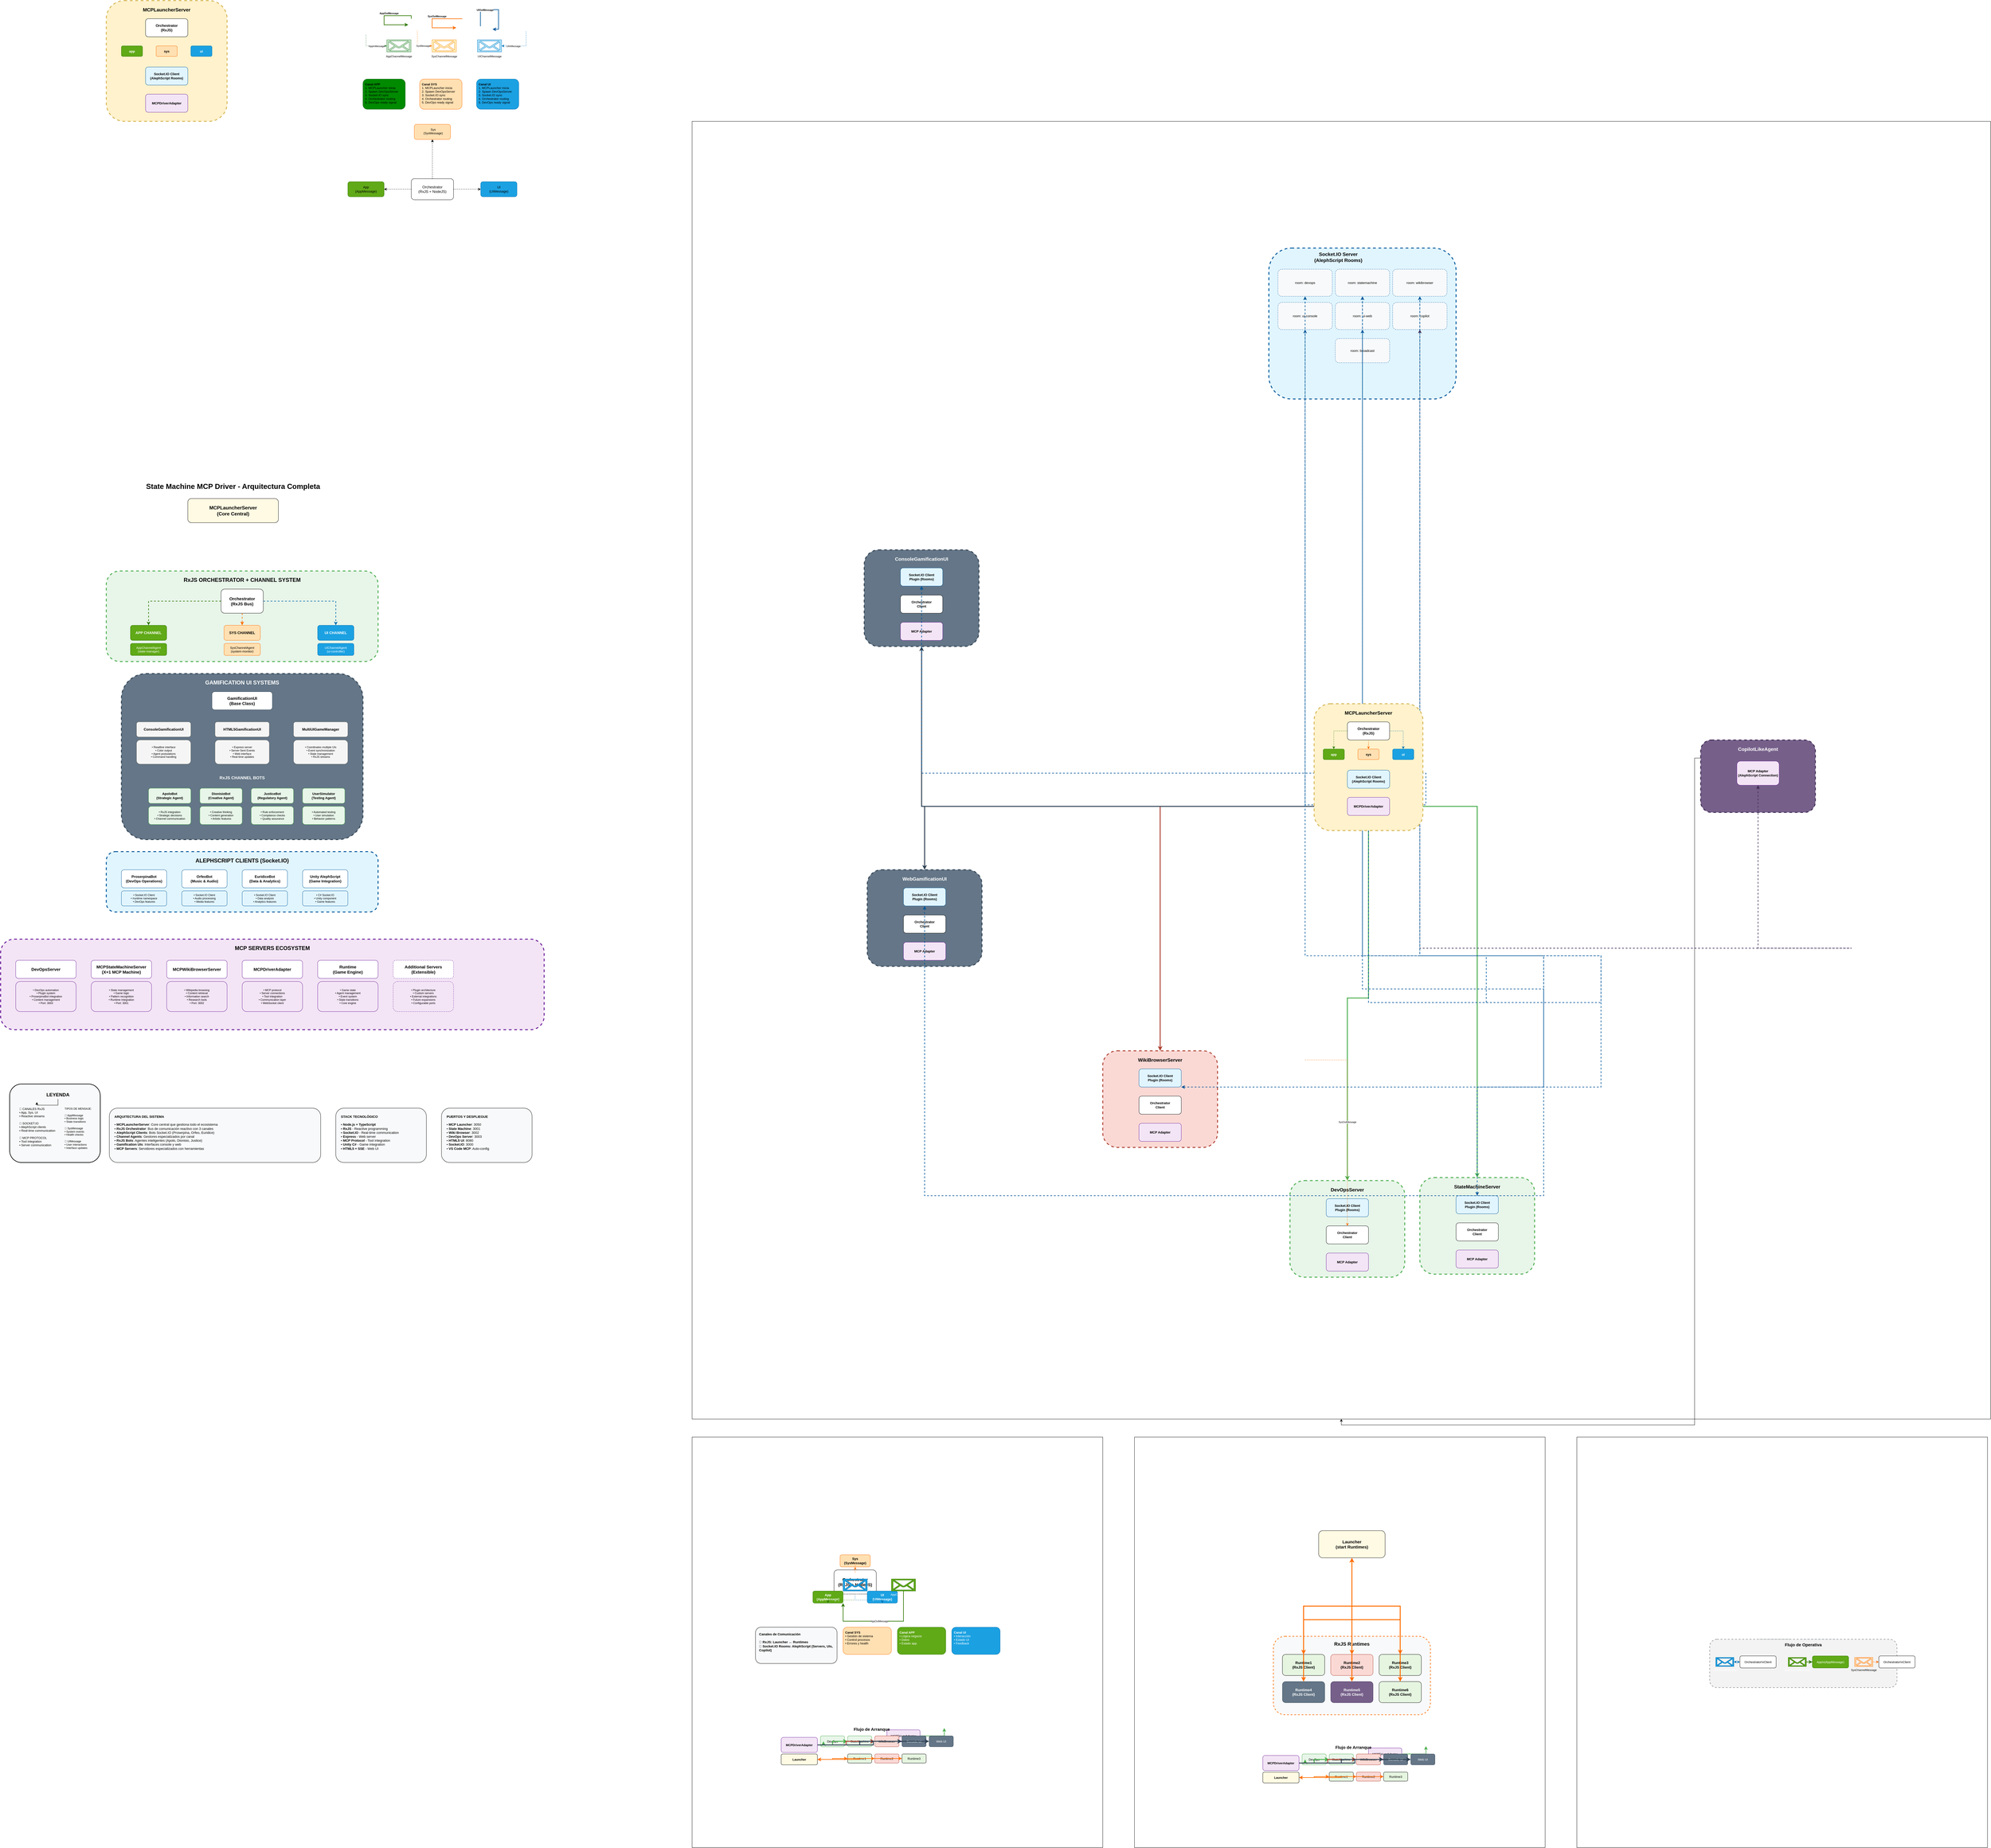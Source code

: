 <mxfile version="28.1.2">
  <diagram name="State-Machine-MCP-Driver-Architecture" id="Zrr0JR-M7fTUcEmwY-xD">
    <mxGraphModel dx="13567" dy="11807" grid="1" gridSize="10" guides="1" tooltips="1" connect="1" arrows="1" fold="1" page="1" pageScale="1" pageWidth="827" pageHeight="1169" math="0" shadow="0">
      <root>
        <mxCell id="0" />
        <mxCell id="1" parent="0" />
        <mxCell id="ouFma8THzdqMKJ_TYZ1r-1" value="State Machine MCP Driver - Arquitectura Completa" style="text;html=1;strokeColor=none;fillColor=none;align=center;verticalAlign=middle;whiteSpace=wrap;rounded=0;fontSize=24;fontStyle=1;fontColor=#000000;" vertex="1" parent="1">
          <mxGeometry x="470" y="-1720" width="600" height="40" as="geometry" />
        </mxCell>
        <mxCell id="ouFma8THzdqMKJ_TYZ1r-2" value="MCPLauncherServer&lt;br&gt;(Core Central)" style="rounded=1;whiteSpace=wrap;html=1;fontSize=16;fontColor=#000000;strokeColor=#000000;fillColor=#FFFAE3;fontStyle=1;" vertex="1" parent="1">
          <mxGeometry x="620" y="-1660" width="300" height="80" as="geometry" />
        </mxCell>
        <mxCell id="ouFma8THzdqMKJ_TYZ1r-3" value="" style="group" vertex="1" connectable="0" parent="1">
          <mxGeometry x="350" y="-1420" width="900" height="300" as="geometry" />
        </mxCell>
        <mxCell id="ouFma8THzdqMKJ_TYZ1r-4" value="" style="rounded=1;whiteSpace=wrap;html=1;fillColor=#E8F5E9;strokeColor=#4CAF50;strokeWidth=3;dashed=1;" vertex="1" parent="ouFma8THzdqMKJ_TYZ1r-3">
          <mxGeometry width="900" height="300" as="geometry" />
        </mxCell>
        <mxCell id="ouFma8THzdqMKJ_TYZ1r-5" value="RxJS ORCHESTRATOR + CHANNEL SYSTEM" style="text;html=1;strokeColor=none;fillColor=none;align=center;verticalAlign=middle;whiteSpace=wrap;rounded=0;fontSize=18;fontStyle=1;" vertex="1" parent="ouFma8THzdqMKJ_TYZ1r-3">
          <mxGeometry x="250" y="15" width="400" height="30" as="geometry" />
        </mxCell>
        <mxCell id="ouFma8THzdqMKJ_TYZ1r-6" value="Orchestrator&lt;br&gt;(RxJS Bus)" style="rounded=1;whiteSpace=wrap;html=1;fontSize=14;fillColor=#FFFFFF;strokeColor=#000000;fontStyle=1;" vertex="1" parent="ouFma8THzdqMKJ_TYZ1r-3">
          <mxGeometry x="380" y="60" width="140" height="80" as="geometry" />
        </mxCell>
        <mxCell id="ouFma8THzdqMKJ_TYZ1r-7" value="APP CHANNEL" style="rounded=1;whiteSpace=wrap;html=1;fontSize=12;fillColor=#60a917;strokeColor=#2D7600;fontColor=#ffffff;fontStyle=1;" vertex="1" parent="ouFma8THzdqMKJ_TYZ1r-3">
          <mxGeometry x="80" y="180" width="120" height="50" as="geometry" />
        </mxCell>
        <mxCell id="ouFma8THzdqMKJ_TYZ1r-8" value="AppChannelAgent&lt;br&gt;(state-manager)" style="rounded=1;whiteSpace=wrap;html=1;fontSize=10;fillColor=#60a917;strokeColor=#2D7600;fontColor=#ffffff;" vertex="1" parent="ouFma8THzdqMKJ_TYZ1r-3">
          <mxGeometry x="80" y="240" width="120" height="40" as="geometry" />
        </mxCell>
        <mxCell id="ouFma8THzdqMKJ_TYZ1r-9" value="SYS CHANNEL" style="rounded=1;whiteSpace=wrap;html=1;fontSize=12;fillColor=#FFE0B2;strokeColor=#FF6D00;fontStyle=1;" vertex="1" parent="ouFma8THzdqMKJ_TYZ1r-3">
          <mxGeometry x="390" y="180" width="120" height="50" as="geometry" />
        </mxCell>
        <mxCell id="ouFma8THzdqMKJ_TYZ1r-10" value="SysChannelAgent&lt;br&gt;(system-monitor)" style="rounded=1;whiteSpace=wrap;html=1;fontSize=10;fillColor=#FFE0B2;strokeColor=#FF6D00;" vertex="1" parent="ouFma8THzdqMKJ_TYZ1r-3">
          <mxGeometry x="390" y="240" width="120" height="40" as="geometry" />
        </mxCell>
        <mxCell id="ouFma8THzdqMKJ_TYZ1r-11" value="UI CHANNEL" style="rounded=1;whiteSpace=wrap;html=1;fontSize=12;fillColor=#1ba1e2;strokeColor=#006EAF;fontColor=#ffffff;fontStyle=1;" vertex="1" parent="ouFma8THzdqMKJ_TYZ1r-3">
          <mxGeometry x="700" y="180" width="120" height="50" as="geometry" />
        </mxCell>
        <mxCell id="ouFma8THzdqMKJ_TYZ1r-12" value="UIChannelAgent&lt;br&gt;(ui-controller)" style="rounded=1;whiteSpace=wrap;html=1;fontSize=10;fillColor=#1ba1e2;strokeColor=#006EAF;fontColor=#ffffff;" vertex="1" parent="ouFma8THzdqMKJ_TYZ1r-3">
          <mxGeometry x="700" y="240" width="120" height="40" as="geometry" />
        </mxCell>
        <mxCell id="ouFma8THzdqMKJ_TYZ1r-24" value="" style="group" vertex="1" connectable="0" parent="1">
          <mxGeometry x="400" y="-1080" width="800" height="550" as="geometry" />
        </mxCell>
        <mxCell id="ouFma8THzdqMKJ_TYZ1r-25" value="" style="rounded=1;whiteSpace=wrap;html=1;fillColor=#647687;strokeColor=#314354;strokeWidth=3;dashed=1;fontColor=#ffffff;" vertex="1" parent="ouFma8THzdqMKJ_TYZ1r-24">
          <mxGeometry width="800" height="550" as="geometry" />
        </mxCell>
        <mxCell id="ouFma8THzdqMKJ_TYZ1r-26" value="GAMIFICATION UI SYSTEMS" style="text;html=1;strokeColor=none;fillColor=none;align=center;verticalAlign=middle;whiteSpace=wrap;rounded=0;fontSize=18;fontStyle=1;fontColor=#ffffff;" vertex="1" parent="ouFma8THzdqMKJ_TYZ1r-24">
          <mxGeometry x="200" y="15" width="400" height="30" as="geometry" />
        </mxCell>
        <mxCell id="ouFma8THzdqMKJ_TYZ1r-27" value="GamificationUI&lt;br&gt;(Base Class)" style="rounded=1;whiteSpace=wrap;html=1;fontSize=14;fillColor=#FFFFFF;strokeColor=#314354;fontStyle=1;" vertex="1" parent="ouFma8THzdqMKJ_TYZ1r-24">
          <mxGeometry x="300" y="60" width="200" height="60" as="geometry" />
        </mxCell>
        <mxCell id="ouFma8THzdqMKJ_TYZ1r-28" value="ConsoleGamificationUI" style="rounded=1;whiteSpace=wrap;html=1;fontSize=12;fillColor=#F5F5F5;strokeColor=#666666;fontStyle=1;" vertex="1" parent="ouFma8THzdqMKJ_TYZ1r-24">
          <mxGeometry x="50" y="160" width="180" height="50" as="geometry" />
        </mxCell>
        <mxCell id="ouFma8THzdqMKJ_TYZ1r-29" value="• Readline interface&lt;br&gt;• Color output&lt;br&gt;• Agent postulations&lt;br&gt;• Command handling" style="rounded=1;whiteSpace=wrap;html=1;fontSize=9;fillColor=#F5F5F5;strokeColor=#666666;" vertex="1" parent="ouFma8THzdqMKJ_TYZ1r-24">
          <mxGeometry x="50" y="220" width="180" height="80" as="geometry" />
        </mxCell>
        <mxCell id="ouFma8THzdqMKJ_TYZ1r-30" value="HTML5GamificationUI" style="rounded=1;whiteSpace=wrap;html=1;fontSize=12;fillColor=#F5F5F5;strokeColor=#666666;fontStyle=1;" vertex="1" parent="ouFma8THzdqMKJ_TYZ1r-24">
          <mxGeometry x="310" y="160" width="180" height="50" as="geometry" />
        </mxCell>
        <mxCell id="ouFma8THzdqMKJ_TYZ1r-31" value="• Express server&lt;br&gt;• Server-Sent Events&lt;br&gt;• Web interface&lt;br&gt;• Real-time updates" style="rounded=1;whiteSpace=wrap;html=1;fontSize=9;fillColor=#F5F5F5;strokeColor=#666666;" vertex="1" parent="ouFma8THzdqMKJ_TYZ1r-24">
          <mxGeometry x="310" y="220" width="180" height="80" as="geometry" />
        </mxCell>
        <mxCell id="ouFma8THzdqMKJ_TYZ1r-32" value="MultiUIGameManager" style="rounded=1;whiteSpace=wrap;html=1;fontSize=12;fillColor=#F5F5F5;strokeColor=#666666;fontStyle=1;" vertex="1" parent="ouFma8THzdqMKJ_TYZ1r-24">
          <mxGeometry x="570" y="160" width="180" height="50" as="geometry" />
        </mxCell>
        <mxCell id="ouFma8THzdqMKJ_TYZ1r-33" value="• Coordinates multiple UIs&lt;br&gt;• Event synchronization&lt;br&gt;• State management&lt;br&gt;• RxJS streams" style="rounded=1;whiteSpace=wrap;html=1;fontSize=9;fillColor=#F5F5F5;strokeColor=#666666;" vertex="1" parent="ouFma8THzdqMKJ_TYZ1r-24">
          <mxGeometry x="570" y="220" width="180" height="80" as="geometry" />
        </mxCell>
        <mxCell id="ouFma8THzdqMKJ_TYZ1r-34" value="RxJS CHANNEL BOTS" style="text;html=1;strokeColor=none;fillColor=none;align=center;verticalAlign=middle;whiteSpace=wrap;rounded=0;fontSize=14;fontStyle=1;fontColor=#ffffff;" vertex="1" parent="ouFma8THzdqMKJ_TYZ1r-24">
          <mxGeometry x="250" y="330" width="300" height="30" as="geometry" />
        </mxCell>
        <mxCell id="ouFma8THzdqMKJ_TYZ1r-35" value="ApoloBot&lt;br&gt;(Strategic Agent)" style="rounded=1;whiteSpace=wrap;html=1;fontSize=11;fillColor=#E8F5E9;strokeColor=#4CAF50;fontStyle=1;" vertex="1" parent="ouFma8THzdqMKJ_TYZ1r-24">
          <mxGeometry x="90" y="380" width="140" height="50" as="geometry" />
        </mxCell>
        <mxCell id="ouFma8THzdqMKJ_TYZ1r-36" value="• RxJS integration&lt;br&gt;• Strategic decisions&lt;br&gt;• Channel communication" style="rounded=1;whiteSpace=wrap;html=1;fontSize=9;fillColor=#E8F5E9;strokeColor=#4CAF50;" vertex="1" parent="ouFma8THzdqMKJ_TYZ1r-24">
          <mxGeometry x="90" y="440" width="140" height="60" as="geometry" />
        </mxCell>
        <mxCell id="ouFma8THzdqMKJ_TYZ1r-37" value="DionisioBot&lt;br&gt;(Creative Agent)" style="rounded=1;whiteSpace=wrap;html=1;fontSize=11;fillColor=#E8F5E9;strokeColor=#4CAF50;fontStyle=1;" vertex="1" parent="ouFma8THzdqMKJ_TYZ1r-24">
          <mxGeometry x="260" y="380" width="140" height="50" as="geometry" />
        </mxCell>
        <mxCell id="ouFma8THzdqMKJ_TYZ1r-38" value="• Creative thinking&lt;br&gt;• Content generation&lt;br&gt;• Artistic features" style="rounded=1;whiteSpace=wrap;html=1;fontSize=9;fillColor=#E8F5E9;strokeColor=#4CAF50;" vertex="1" parent="ouFma8THzdqMKJ_TYZ1r-24">
          <mxGeometry x="260" y="440" width="140" height="60" as="geometry" />
        </mxCell>
        <mxCell id="ouFma8THzdqMKJ_TYZ1r-39" value="JusticeBot&lt;br&gt;(Regulatory Agent)" style="rounded=1;whiteSpace=wrap;html=1;fontSize=11;fillColor=#E8F5E9;strokeColor=#4CAF50;fontStyle=1;" vertex="1" parent="ouFma8THzdqMKJ_TYZ1r-24">
          <mxGeometry x="430" y="380" width="140" height="50" as="geometry" />
        </mxCell>
        <mxCell id="ouFma8THzdqMKJ_TYZ1r-40" value="• Rule enforcement&lt;br&gt;• Compliance checks&lt;br&gt;• Quality assurance" style="rounded=1;whiteSpace=wrap;html=1;fontSize=9;fillColor=#E8F5E9;strokeColor=#4CAF50;" vertex="1" parent="ouFma8THzdqMKJ_TYZ1r-24">
          <mxGeometry x="430" y="440" width="140" height="60" as="geometry" />
        </mxCell>
        <mxCell id="ouFma8THzdqMKJ_TYZ1r-41" value="UserSimulator&lt;br&gt;(Testing Agent)" style="rounded=1;whiteSpace=wrap;html=1;fontSize=11;fillColor=#E8F5E9;strokeColor=#4CAF50;fontStyle=1;" vertex="1" parent="ouFma8THzdqMKJ_TYZ1r-24">
          <mxGeometry x="600" y="380" width="140" height="50" as="geometry" />
        </mxCell>
        <mxCell id="ouFma8THzdqMKJ_TYZ1r-42" value="• Automated testing&lt;br&gt;• User simulation&lt;br&gt;• Behavior patterns" style="rounded=1;whiteSpace=wrap;html=1;fontSize=9;fillColor=#E8F5E9;strokeColor=#4CAF50;" vertex="1" parent="ouFma8THzdqMKJ_TYZ1r-24">
          <mxGeometry x="600" y="440" width="140" height="60" as="geometry" />
        </mxCell>
        <mxCell id="ouFma8THzdqMKJ_TYZ1r-43" value="" style="group" vertex="1" connectable="0" parent="1">
          <mxGeometry y="-200" width="1800" height="300" as="geometry" />
        </mxCell>
        <mxCell id="ouFma8THzdqMKJ_TYZ1r-44" value="" style="rounded=1;whiteSpace=wrap;html=1;fillColor=#F3E5F5;strokeColor=#6A1B9A;strokeWidth=3;dashed=1;" vertex="1" parent="ouFma8THzdqMKJ_TYZ1r-43">
          <mxGeometry width="1800" height="300" as="geometry" />
        </mxCell>
        <mxCell id="ouFma8THzdqMKJ_TYZ1r-45" value="MCP SERVERS ECOSYSTEM" style="text;html=1;strokeColor=none;fillColor=none;align=center;verticalAlign=middle;whiteSpace=wrap;rounded=0;fontSize=18;fontStyle=1;" vertex="1" parent="ouFma8THzdqMKJ_TYZ1r-43">
          <mxGeometry x="650" y="15" width="500" height="30" as="geometry" />
        </mxCell>
        <mxCell id="ouFma8THzdqMKJ_TYZ1r-46" value="DevOpsServer" style="rounded=1;whiteSpace=wrap;html=1;fontSize=14;fillColor=#FFFFFF;strokeColor=#6A1B9A;fontStyle=1;" vertex="1" parent="ouFma8THzdqMKJ_TYZ1r-43">
          <mxGeometry x="50" y="70" width="200" height="60" as="geometry" />
        </mxCell>
        <mxCell id="ouFma8THzdqMKJ_TYZ1r-47" value="• DevOps automation&lt;br&gt;• Plugin system&lt;br&gt;• ProserpinaBot integration&lt;br&gt;• Content management&lt;br&gt;• Port: 3003" style="rounded=1;whiteSpace=wrap;html=1;fontSize=9;fillColor=#F3E5F5;strokeColor=#6A1B9A;" vertex="1" parent="ouFma8THzdqMKJ_TYZ1r-43">
          <mxGeometry x="50" y="140" width="200" height="100" as="geometry" />
        </mxCell>
        <mxCell id="ouFma8THzdqMKJ_TYZ1r-48" value="MCPStateMachineServer&lt;br&gt;(X+1 MCP Machine)" style="rounded=1;whiteSpace=wrap;html=1;fontSize=14;fillColor=#FFFFFF;strokeColor=#6A1B9A;fontStyle=1;" vertex="1" parent="ouFma8THzdqMKJ_TYZ1r-43">
          <mxGeometry x="300" y="70" width="200" height="60" as="geometry" />
        </mxCell>
        <mxCell id="ouFma8THzdqMKJ_TYZ1r-49" value="• State management&lt;br&gt;• Game logic&lt;br&gt;• Pattern recognition&lt;br&gt;• Runtime integration&lt;br&gt;• Port: 3001" style="rounded=1;whiteSpace=wrap;html=1;fontSize=9;fillColor=#F3E5F5;strokeColor=#6A1B9A;" vertex="1" parent="ouFma8THzdqMKJ_TYZ1r-43">
          <mxGeometry x="300" y="140" width="200" height="100" as="geometry" />
        </mxCell>
        <mxCell id="ouFma8THzdqMKJ_TYZ1r-50" value="MCPWikiBrowserServer" style="rounded=1;whiteSpace=wrap;html=1;fontSize=14;fillColor=#FFFFFF;strokeColor=#6A1B9A;fontStyle=1;" vertex="1" parent="ouFma8THzdqMKJ_TYZ1r-43">
          <mxGeometry x="550" y="70" width="200" height="60" as="geometry" />
        </mxCell>
        <mxCell id="ouFma8THzdqMKJ_TYZ1r-51" value="• Wikipedia browsing&lt;br&gt;• Content retrieval&lt;br&gt;• Information search&lt;br&gt;• Research tools&lt;br&gt;• Port: 3002" style="rounded=1;whiteSpace=wrap;html=1;fontSize=9;fillColor=#F3E5F5;strokeColor=#6A1B9A;" vertex="1" parent="ouFma8THzdqMKJ_TYZ1r-43">
          <mxGeometry x="550" y="140" width="200" height="100" as="geometry" />
        </mxCell>
        <mxCell id="ouFma8THzdqMKJ_TYZ1r-52" value="MCPDriverAdapter" style="rounded=1;whiteSpace=wrap;html=1;fontSize=14;fillColor=#FFFFFF;strokeColor=#6A1B9A;fontStyle=1;" vertex="1" parent="ouFma8THzdqMKJ_TYZ1r-43">
          <mxGeometry x="800" y="70" width="200" height="60" as="geometry" />
        </mxCell>
        <mxCell id="ouFma8THzdqMKJ_TYZ1r-53" value="• MCP protocol&lt;br&gt;• Server connections&lt;br&gt;• Tool integration&lt;br&gt;• Communication layer&lt;br&gt;• WebSocket client" style="rounded=1;whiteSpace=wrap;html=1;fontSize=9;fillColor=#F3E5F5;strokeColor=#6A1B9A;" vertex="1" parent="ouFma8THzdqMKJ_TYZ1r-43">
          <mxGeometry x="800" y="140" width="200" height="100" as="geometry" />
        </mxCell>
        <mxCell id="ouFma8THzdqMKJ_TYZ1r-54" value="Runtime&lt;br&gt;(Game Engine)" style="rounded=1;whiteSpace=wrap;html=1;fontSize=14;fillColor=#FFFFFF;strokeColor=#6A1B9A;fontStyle=1;" vertex="1" parent="ouFma8THzdqMKJ_TYZ1r-43">
          <mxGeometry x="1050" y="70" width="200" height="60" as="geometry" />
        </mxCell>
        <mxCell id="ouFma8THzdqMKJ_TYZ1r-55" value="• Game state&lt;br&gt;• Agent management&lt;br&gt;• Event system&lt;br&gt;• State transitions&lt;br&gt;• Core engine" style="rounded=1;whiteSpace=wrap;html=1;fontSize=9;fillColor=#F3E5F5;strokeColor=#6A1B9A;" vertex="1" parent="ouFma8THzdqMKJ_TYZ1r-43">
          <mxGeometry x="1050" y="140" width="200" height="100" as="geometry" />
        </mxCell>
        <mxCell id="ouFma8THzdqMKJ_TYZ1r-56" value="Additional Servers&lt;br&gt;(Extensible)" style="rounded=1;whiteSpace=wrap;html=1;fontSize=14;fillColor=#FFFFFF;strokeColor=#6A1B9A;fontStyle=1;dashed=1;" vertex="1" parent="ouFma8THzdqMKJ_TYZ1r-43">
          <mxGeometry x="1300" y="70" width="200" height="60" as="geometry" />
        </mxCell>
        <mxCell id="ouFma8THzdqMKJ_TYZ1r-57" value="• Plugin architecture&lt;br&gt;• Custom servers&lt;br&gt;• External integrations&lt;br&gt;• Future expansions&lt;br&gt;• Configurable ports" style="rounded=1;whiteSpace=wrap;html=1;fontSize=9;fillColor=#F3E5F5;strokeColor=#6A1B9A;dashed=1;" vertex="1" parent="ouFma8THzdqMKJ_TYZ1r-43">
          <mxGeometry x="1300" y="140" width="200" height="100" as="geometry" />
        </mxCell>
        <mxCell id="ouFma8THzdqMKJ_TYZ1r-60" style="edgeStyle=orthogonalEdgeStyle;rounded=0;orthogonalLoop=1;jettySize=auto;html=1;strokeColor=#2D7600;strokeWidth=2;endArrow=classic;endFill=1;dashed=1;" edge="1" parent="1" source="ouFma8THzdqMKJ_TYZ1r-6" target="ouFma8THzdqMKJ_TYZ1r-7">
          <mxGeometry relative="1" as="geometry" />
        </mxCell>
        <mxCell id="ouFma8THzdqMKJ_TYZ1r-61" style="edgeStyle=orthogonalEdgeStyle;rounded=0;orthogonalLoop=1;jettySize=auto;html=1;strokeColor=#FF6D00;strokeWidth=2;endArrow=classic;endFill=1;dashed=1;" edge="1" parent="1" source="ouFma8THzdqMKJ_TYZ1r-6" target="ouFma8THzdqMKJ_TYZ1r-9">
          <mxGeometry relative="1" as="geometry" />
        </mxCell>
        <mxCell id="ouFma8THzdqMKJ_TYZ1r-62" style="edgeStyle=orthogonalEdgeStyle;rounded=0;orthogonalLoop=1;jettySize=auto;html=1;strokeColor=#006EAF;strokeWidth=2;endArrow=classic;endFill=1;dashed=1;" edge="1" parent="1" source="ouFma8THzdqMKJ_TYZ1r-6" target="ouFma8THzdqMKJ_TYZ1r-11">
          <mxGeometry relative="1" as="geometry" />
        </mxCell>
        <mxCell id="ouFma8THzdqMKJ_TYZ1r-75" value="&lt;b&gt;ARQUITECTURA DEL SISTEMA&lt;/b&gt;&lt;br&gt;&lt;br&gt;• &lt;b&gt;MCPLauncherServer&lt;/b&gt;: Core central que gestiona todo el ecosistema&lt;br&gt;• &lt;b&gt;RxJS Orchestrator&lt;/b&gt;: Bus de comunicación reactivo con 3 canales&lt;br&gt;• &lt;b&gt;AlephScript Clients&lt;/b&gt;: Bots Socket.IO (Proserpina, Orfeo, Euridice)&lt;br&gt;• &lt;b&gt;Channel Agents&lt;/b&gt;: Gestores especializados por canal&lt;br&gt;• &lt;b&gt;RxJS Bots&lt;/b&gt;: Agentes inteligentes (Apolo, Dionisio, Justice)&lt;br&gt;• &lt;b&gt;Gamification UIs&lt;/b&gt;: Interfaces console y web&lt;br&gt;• &lt;b&gt;MCP Servers&lt;/b&gt;: Servidores especializados con herramientas" style="text;html=1;strokeColor=#000000;fillColor=#f8f9fa;align=left;verticalAlign=top;whiteSpace=wrap;rounded=1;fontSize=11;spacingLeft=15;spacingTop=15;" vertex="1" parent="1">
          <mxGeometry x="360" y="360" width="700" height="180" as="geometry" />
        </mxCell>
        <mxCell id="ouFma8THzdqMKJ_TYZ1r-76" value="&lt;b&gt;STACK TECNOLÓGICO&lt;/b&gt;&lt;br&gt;&lt;br&gt;• &lt;b&gt;Node.js + TypeScript&lt;/b&gt;&lt;br&gt;• &lt;b&gt;RxJS&lt;/b&gt; - Reactive programming&lt;br&gt;• &lt;b&gt;Socket.IO&lt;/b&gt; - Real-time communication&lt;br&gt;• &lt;b&gt;Express&lt;/b&gt; - Web server&lt;br&gt;• &lt;b&gt;MCP Protocol&lt;/b&gt; - Tool integration&lt;br&gt;• &lt;b&gt;Unity C#&lt;/b&gt; - Game integration&lt;br&gt;• &lt;b&gt;HTML5 + SSE&lt;/b&gt; - Web UI" style="text;html=1;strokeColor=#000000;fillColor=#f8f9fa;align=left;verticalAlign=top;whiteSpace=wrap;rounded=1;fontSize=11;spacingLeft=15;spacingTop=15;" vertex="1" parent="1">
          <mxGeometry x="1110" y="360" width="300" height="180" as="geometry" />
        </mxCell>
        <mxCell id="ouFma8THzdqMKJ_TYZ1r-77" value="&lt;b&gt;PUERTOS Y DESPLIEGUE&lt;/b&gt;&lt;br&gt;&lt;br&gt;• &lt;b&gt;MCP Launcher&lt;/b&gt;: 3050&lt;br&gt;• &lt;b&gt;State Machine&lt;/b&gt;: 3001&lt;br&gt;• &lt;b&gt;Wiki Browser&lt;/b&gt;: 3002&lt;br&gt;• &lt;b&gt;DevOps Server&lt;/b&gt;: 3003&lt;br&gt;• &lt;b&gt;HTML5 UI&lt;/b&gt;: 8080&lt;br&gt;• &lt;b&gt;Socket.IO&lt;/b&gt;: 3000&lt;br&gt;• &lt;b&gt;VS Code MCP&lt;/b&gt;: Auto-config" style="text;html=1;strokeColor=#000000;fillColor=#f8f9fa;align=left;verticalAlign=top;whiteSpace=wrap;rounded=1;fontSize=11;spacingLeft=15;spacingTop=15;" vertex="1" parent="1">
          <mxGeometry x="1460" y="360" width="300" height="180" as="geometry" />
        </mxCell>
        <mxCell id="ouFma8THzdqMKJ_TYZ1r-78" value="" style="group" vertex="1" connectable="0" parent="1">
          <mxGeometry x="350" y="-490" width="900" height="200" as="geometry" />
        </mxCell>
        <mxCell id="ouFma8THzdqMKJ_TYZ1r-79" value="" style="rounded=1;whiteSpace=wrap;html=1;fillColor=#E1F5FE;strokeColor=#01579B;strokeWidth=3;dashed=1;" vertex="1" parent="ouFma8THzdqMKJ_TYZ1r-78">
          <mxGeometry width="900" height="200" as="geometry" />
        </mxCell>
        <mxCell id="ouFma8THzdqMKJ_TYZ1r-80" value="ALEPHSCRIPT CLIENTS (Socket.IO)" style="text;html=1;strokeColor=none;fillColor=none;align=center;verticalAlign=middle;whiteSpace=wrap;rounded=0;fontSize=18;fontStyle=1;" vertex="1" parent="ouFma8THzdqMKJ_TYZ1r-78">
          <mxGeometry x="250" y="15" width="400" height="30" as="geometry" />
        </mxCell>
        <mxCell id="ouFma8THzdqMKJ_TYZ1r-81" value="ProserpinaBot&lt;br&gt;(DevOps Operations)" style="rounded=1;whiteSpace=wrap;html=1;fontSize=12;fillColor=#FFFFFF;strokeColor=#01579B;fontStyle=1;" vertex="1" parent="ouFma8THzdqMKJ_TYZ1r-78">
          <mxGeometry x="50" y="60" width="150" height="60" as="geometry" />
        </mxCell>
        <mxCell id="ouFma8THzdqMKJ_TYZ1r-82" value="• Socket.IO Client&lt;br&gt;• /runtime namespace&lt;br&gt;• DevOps features" style="rounded=1;whiteSpace=wrap;html=1;fontSize=9;fillColor=#E1F5FE;strokeColor=#01579B;" vertex="1" parent="ouFma8THzdqMKJ_TYZ1r-78">
          <mxGeometry x="50" y="130" width="150" height="50" as="geometry" />
        </mxCell>
        <mxCell id="ouFma8THzdqMKJ_TYZ1r-83" value="OrfeoBot&lt;br&gt;(Music &amp; Audio)" style="rounded=1;whiteSpace=wrap;html=1;fontSize=12;fillColor=#FFFFFF;strokeColor=#01579B;fontStyle=1;" vertex="1" parent="ouFma8THzdqMKJ_TYZ1r-78">
          <mxGeometry x="250" y="60" width="150" height="60" as="geometry" />
        </mxCell>
        <mxCell id="ouFma8THzdqMKJ_TYZ1r-84" value="• Socket.IO Client&lt;br&gt;• Audio processing&lt;br&gt;• Media features" style="rounded=1;whiteSpace=wrap;html=1;fontSize=9;fillColor=#E1F5FE;strokeColor=#01579B;" vertex="1" parent="ouFma8THzdqMKJ_TYZ1r-78">
          <mxGeometry x="250" y="130" width="150" height="50" as="geometry" />
        </mxCell>
        <mxCell id="ouFma8THzdqMKJ_TYZ1r-85" value="EuridiceBot&lt;br&gt;(Data &amp; Analytics)" style="rounded=1;whiteSpace=wrap;html=1;fontSize=12;fillColor=#FFFFFF;strokeColor=#01579B;fontStyle=1;" vertex="1" parent="ouFma8THzdqMKJ_TYZ1r-78">
          <mxGeometry x="450" y="60" width="150" height="60" as="geometry" />
        </mxCell>
        <mxCell id="ouFma8THzdqMKJ_TYZ1r-86" value="• Socket.IO Client&lt;br&gt;• Data analysis&lt;br&gt;• Analytics features" style="rounded=1;whiteSpace=wrap;html=1;fontSize=9;fillColor=#E1F5FE;strokeColor=#01579B;" vertex="1" parent="ouFma8THzdqMKJ_TYZ1r-78">
          <mxGeometry x="450" y="130" width="150" height="50" as="geometry" />
        </mxCell>
        <mxCell id="ouFma8THzdqMKJ_TYZ1r-87" value="Unity AlephScript&lt;br&gt;(Game Integration)" style="rounded=1;whiteSpace=wrap;html=1;fontSize=12;fillColor=#FFFFFF;strokeColor=#01579B;fontStyle=1;" vertex="1" parent="ouFma8THzdqMKJ_TYZ1r-78">
          <mxGeometry x="650" y="60" width="150" height="60" as="geometry" />
        </mxCell>
        <mxCell id="ouFma8THzdqMKJ_TYZ1r-88" value="• C# Socket.IO&lt;br&gt;• Unity component&lt;br&gt;• Game features" style="rounded=1;whiteSpace=wrap;html=1;fontSize=9;fillColor=#E1F5FE;strokeColor=#01579B;" vertex="1" parent="ouFma8THzdqMKJ_TYZ1r-78">
          <mxGeometry x="650" y="130" width="150" height="50" as="geometry" />
        </mxCell>
        <mxCell id="ouFma8THzdqMKJ_TYZ1r-90" value="" style="group" vertex="1" connectable="0" parent="1">
          <mxGeometry x="30" y="280" width="300" height="260" as="geometry" />
        </mxCell>
        <mxCell id="ouFma8THzdqMKJ_TYZ1r-71" value="" style="rounded=1;whiteSpace=wrap;html=1;fillColor=#f8f9fa;strokeColor=#000000;strokeWidth=2;" vertex="1" parent="ouFma8THzdqMKJ_TYZ1r-90">
          <mxGeometry width="300" height="260" as="geometry" />
        </mxCell>
        <mxCell id="ouFma8THzdqMKJ_TYZ1r-89" value="" style="edgeStyle=orthogonalEdgeStyle;rounded=0;orthogonalLoop=1;jettySize=auto;html=1;" edge="1" parent="ouFma8THzdqMKJ_TYZ1r-90" source="ouFma8THzdqMKJ_TYZ1r-72" target="ouFma8THzdqMKJ_TYZ1r-73">
          <mxGeometry relative="1" as="geometry" />
        </mxCell>
        <mxCell id="ouFma8THzdqMKJ_TYZ1r-72" value="LEYENDA" style="text;html=1;strokeColor=none;fillColor=none;align=center;verticalAlign=middle;whiteSpace=wrap;rounded=0;fontSize=16;fontStyle=1;" vertex="1" parent="ouFma8THzdqMKJ_TYZ1r-90">
          <mxGeometry x="110" y="20" width="100" height="30" as="geometry" />
        </mxCell>
        <mxCell id="ouFma8THzdqMKJ_TYZ1r-73" value="🔶 CANALES RxJS&lt;br&gt;   • App, Sys, UI&lt;br&gt;   • Reactive streams&lt;br&gt;&lt;br&gt;🔷 SOCKET.IO&lt;br&gt;   • AlephScript clients&lt;br&gt;   • Real-time communication&lt;br&gt;&lt;br&gt;🔸 MCP PROTOCOL&lt;br&gt;   • Tool integration&lt;br&gt;   • Server communication" style="text;html=1;strokeColor=none;fillColor=none;align=left;verticalAlign=top;whiteSpace=wrap;rounded=0;fontSize=10;spacingLeft=10;spacingTop=10;" vertex="1" parent="ouFma8THzdqMKJ_TYZ1r-90">
          <mxGeometry x="20" y="60" width="140" height="140" as="geometry" />
        </mxCell>
        <mxCell id="ouFma8THzdqMKJ_TYZ1r-74" value="TIPOS DE MENSAJE:&lt;br&gt;&lt;br&gt;📨 AppMessage&lt;br&gt;   • Business logic&lt;br&gt;   • State transitions&lt;br&gt;&lt;br&gt;📨 SysMessage&lt;br&gt;   • System events&lt;br&gt;   • Health checks&lt;br&gt;&lt;br&gt;📨 UIMessage&lt;br&gt;   • User interactions&lt;br&gt;   • Interface updates" style="text;html=1;strokeColor=none;fillColor=none;align=left;verticalAlign=top;whiteSpace=wrap;rounded=0;fontSize=9;spacingLeft=10;spacingTop=10;" vertex="1" parent="ouFma8THzdqMKJ_TYZ1r-90">
          <mxGeometry x="170" y="60" width="130" height="140" as="geometry" />
        </mxCell>
        <mxCell id="ouFma8THzdqMKJ_TYZ1r-348" value="" style="whiteSpace=wrap;html=1;aspect=fixed;" vertex="1" parent="1">
          <mxGeometry x="2290" y="-2910" width="4300" height="4300" as="geometry" />
        </mxCell>
        <mxCell id="ouFma8THzdqMKJ_TYZ1r-349" value="" style="group" vertex="1" connectable="0" parent="1">
          <mxGeometry x="4200" y="-2490" width="620" height="500" as="geometry" />
        </mxCell>
        <mxCell id="ouFma8THzdqMKJ_TYZ1r-350" value="" style="rounded=1;whiteSpace=wrap;html=1;fillColor=#E1F5FE;strokeColor=#01579B;strokeWidth=3;dashed=1;" vertex="1" parent="ouFma8THzdqMKJ_TYZ1r-349">
          <mxGeometry width="620" height="500" as="geometry" />
        </mxCell>
        <mxCell id="ouFma8THzdqMKJ_TYZ1r-351" value="Socket.IO Server&lt;br&gt;(AlephScript Rooms)" style="text;html=1;strokeColor=none;fillColor=none;align=center;verticalAlign=middle;whiteSpace=wrap;rounded=0;fontSize=16;fontStyle=1;" vertex="1" parent="ouFma8THzdqMKJ_TYZ1r-349">
          <mxGeometry x="120" y="15" width="220" height="30" as="geometry" />
        </mxCell>
        <mxCell id="ouFma8THzdqMKJ_TYZ1r-352" value="room: devops" style="rounded=1;whiteSpace=wrap;html=1;fontSize=11;fillColor=#f8f9fa;strokeColor=#01579B;dashed=1;" vertex="1" parent="ouFma8THzdqMKJ_TYZ1r-349">
          <mxGeometry x="30" y="70" width="180" height="90" as="geometry" />
        </mxCell>
        <mxCell id="ouFma8THzdqMKJ_TYZ1r-353" value="room: statemachine" style="rounded=1;whiteSpace=wrap;html=1;fontSize=11;fillColor=#f8f9fa;strokeColor=#01579B;dashed=1;" vertex="1" parent="ouFma8THzdqMKJ_TYZ1r-349">
          <mxGeometry x="220" y="70" width="180" height="90" as="geometry" />
        </mxCell>
        <mxCell id="ouFma8THzdqMKJ_TYZ1r-354" value="room: wikibrowser" style="rounded=1;whiteSpace=wrap;html=1;fontSize=11;fillColor=#f8f9fa;strokeColor=#01579B;dashed=1;" vertex="1" parent="ouFma8THzdqMKJ_TYZ1r-349">
          <mxGeometry x="410" y="70" width="180" height="90" as="geometry" />
        </mxCell>
        <mxCell id="ouFma8THzdqMKJ_TYZ1r-355" value="room: ui-console" style="rounded=1;whiteSpace=wrap;html=1;fontSize=11;fillColor=#f8f9fa;strokeColor=#01579B;dashed=1;" vertex="1" parent="ouFma8THzdqMKJ_TYZ1r-349">
          <mxGeometry x="30" y="180" width="180" height="90" as="geometry" />
        </mxCell>
        <mxCell id="ouFma8THzdqMKJ_TYZ1r-356" value="room: ui-web" style="rounded=1;whiteSpace=wrap;html=1;fontSize=11;fillColor=#f8f9fa;strokeColor=#01579B;dashed=1;" vertex="1" parent="ouFma8THzdqMKJ_TYZ1r-349">
          <mxGeometry x="220" y="180" width="180" height="90" as="geometry" />
        </mxCell>
        <mxCell id="ouFma8THzdqMKJ_TYZ1r-357" value="room: copilot" style="rounded=1;whiteSpace=wrap;html=1;fontSize=11;fillColor=#f8f9fa;strokeColor=#01579B;dashed=1;" vertex="1" parent="ouFma8THzdqMKJ_TYZ1r-349">
          <mxGeometry x="410" y="180" width="180" height="90" as="geometry" />
        </mxCell>
        <mxCell id="ouFma8THzdqMKJ_TYZ1r-358" value="room: broadcast" style="rounded=1;whiteSpace=wrap;html=1;fontSize=11;fillColor=#f8f9fa;strokeColor=#01579B;dashed=1;" vertex="1" parent="ouFma8THzdqMKJ_TYZ1r-349">
          <mxGeometry x="220" y="300" width="180" height="80" as="geometry" />
        </mxCell>
        <mxCell id="ouFma8THzdqMKJ_TYZ1r-359" value="" style="group" vertex="1" connectable="0" parent="1">
          <mxGeometry x="4270" y="600" width="380" height="320" as="geometry" />
        </mxCell>
        <mxCell id="ouFma8THzdqMKJ_TYZ1r-360" value="" style="rounded=1;whiteSpace=wrap;html=1;fillColor=#E8F5E9;strokeColor=#4CAF50;strokeWidth=3;dashed=1;" vertex="1" parent="ouFma8THzdqMKJ_TYZ1r-359">
          <mxGeometry width="380" height="320" as="geometry" />
        </mxCell>
        <mxCell id="ouFma8THzdqMKJ_TYZ1r-361" value="DevOpsServer" style="text;html=1;strokeColor=none;fillColor=none;align=center;verticalAlign=middle;whiteSpace=wrap;rounded=0;fontSize=16;fontStyle=1;" vertex="1" parent="ouFma8THzdqMKJ_TYZ1r-359">
          <mxGeometry x="110" y="15" width="160" height="30" as="geometry" />
        </mxCell>
        <mxCell id="ouFma8THzdqMKJ_TYZ1r-362" value="Socket.IO Client&lt;br&gt;Plugin (Rooms)" style="rounded=1;whiteSpace=wrap;html=1;fontSize=11;fillColor=#E1F5FE;strokeColor=#01579B;fontStyle=1;" vertex="1" parent="ouFma8THzdqMKJ_TYZ1r-359">
          <mxGeometry x="120" y="60" width="140" height="60" as="geometry" />
        </mxCell>
        <mxCell id="ouFma8THzdqMKJ_TYZ1r-363" value="Orchestrator&lt;br&gt;Client" style="rounded=1;whiteSpace=wrap;html=1;fontSize=11;fillColor=#FFFFFF;strokeColor=#000000;fontStyle=1;" vertex="1" parent="ouFma8THzdqMKJ_TYZ1r-359">
          <mxGeometry x="120" y="150" width="140" height="60" as="geometry" />
        </mxCell>
        <mxCell id="ouFma8THzdqMKJ_TYZ1r-364" value="MCP Adapter" style="rounded=1;whiteSpace=wrap;html=1;fontSize=11;fillColor=#F3E5F5;strokeColor=#6A1B9A;fontStyle=1;" vertex="1" parent="ouFma8THzdqMKJ_TYZ1r-359">
          <mxGeometry x="120" y="240" width="140" height="60" as="geometry" />
        </mxCell>
        <mxCell id="ouFma8THzdqMKJ_TYZ1r-365" value="" style="group" vertex="1" connectable="0" parent="1">
          <mxGeometry x="4700" y="590" width="380" height="320" as="geometry" />
        </mxCell>
        <mxCell id="ouFma8THzdqMKJ_TYZ1r-366" value="" style="rounded=1;whiteSpace=wrap;html=1;fillColor=#E8F5E9;strokeColor=#4CAF50;strokeWidth=3;dashed=1;" vertex="1" parent="ouFma8THzdqMKJ_TYZ1r-365">
          <mxGeometry width="380" height="320" as="geometry" />
        </mxCell>
        <mxCell id="ouFma8THzdqMKJ_TYZ1r-367" value="StateMachineServer" style="text;html=1;strokeColor=none;fillColor=none;align=center;verticalAlign=middle;whiteSpace=wrap;rounded=0;fontSize=16;fontStyle=1;" vertex="1" parent="ouFma8THzdqMKJ_TYZ1r-365">
          <mxGeometry x="110" y="15" width="160" height="30" as="geometry" />
        </mxCell>
        <mxCell id="ouFma8THzdqMKJ_TYZ1r-368" value="Socket.IO Client&lt;br&gt;Plugin (Rooms)" style="rounded=1;whiteSpace=wrap;html=1;fontSize=11;fillColor=#E1F5FE;strokeColor=#01579B;fontStyle=1;" vertex="1" parent="ouFma8THzdqMKJ_TYZ1r-365">
          <mxGeometry x="120" y="60" width="140" height="60" as="geometry" />
        </mxCell>
        <mxCell id="ouFma8THzdqMKJ_TYZ1r-369" value="Orchestrator&lt;br&gt;Client" style="rounded=1;whiteSpace=wrap;html=1;fontSize=11;fillColor=#FFFFFF;strokeColor=#000000;fontStyle=1;" vertex="1" parent="ouFma8THzdqMKJ_TYZ1r-365">
          <mxGeometry x="120" y="150" width="140" height="60" as="geometry" />
        </mxCell>
        <mxCell id="ouFma8THzdqMKJ_TYZ1r-370" value="MCP Adapter" style="rounded=1;whiteSpace=wrap;html=1;fontSize=11;fillColor=#F3E5F5;strokeColor=#6A1B9A;fontStyle=1;" vertex="1" parent="ouFma8THzdqMKJ_TYZ1r-365">
          <mxGeometry x="120" y="240" width="140" height="60" as="geometry" />
        </mxCell>
        <mxCell id="ouFma8THzdqMKJ_TYZ1r-371" value="" style="group" vertex="1" connectable="0" parent="1">
          <mxGeometry x="3650" y="170" width="380" height="320" as="geometry" />
        </mxCell>
        <mxCell id="ouFma8THzdqMKJ_TYZ1r-372" value="" style="rounded=1;whiteSpace=wrap;html=1;fillColor=#fad9d5;strokeColor=#ae4132;strokeWidth=3;dashed=1;" vertex="1" parent="ouFma8THzdqMKJ_TYZ1r-371">
          <mxGeometry width="380" height="320" as="geometry" />
        </mxCell>
        <mxCell id="ouFma8THzdqMKJ_TYZ1r-373" value="WikiBrowserServer" style="text;html=1;strokeColor=none;fillColor=none;align=center;verticalAlign=middle;whiteSpace=wrap;rounded=0;fontSize=16;fontStyle=1;" vertex="1" parent="ouFma8THzdqMKJ_TYZ1r-371">
          <mxGeometry x="110" y="15" width="160" height="30" as="geometry" />
        </mxCell>
        <mxCell id="ouFma8THzdqMKJ_TYZ1r-374" value="Socket.IO Client&lt;br&gt;Plugin (Rooms)" style="rounded=1;whiteSpace=wrap;html=1;fontSize=11;fillColor=#E1F5FE;strokeColor=#01579B;fontStyle=1;" vertex="1" parent="ouFma8THzdqMKJ_TYZ1r-371">
          <mxGeometry x="120" y="60" width="140" height="60" as="geometry" />
        </mxCell>
        <mxCell id="ouFma8THzdqMKJ_TYZ1r-375" value="Orchestrator&lt;br&gt;Client" style="rounded=1;whiteSpace=wrap;html=1;fontSize=11;fillColor=#FFFFFF;strokeColor=#000000;fontStyle=1;" vertex="1" parent="ouFma8THzdqMKJ_TYZ1r-371">
          <mxGeometry x="120" y="150" width="140" height="60" as="geometry" />
        </mxCell>
        <mxCell id="ouFma8THzdqMKJ_TYZ1r-376" value="MCP Adapter" style="rounded=1;whiteSpace=wrap;html=1;fontSize=11;fillColor=#F3E5F5;strokeColor=#6A1B9A;fontStyle=1;" vertex="1" parent="ouFma8THzdqMKJ_TYZ1r-371">
          <mxGeometry x="120" y="240" width="140" height="60" as="geometry" />
        </mxCell>
        <mxCell id="ouFma8THzdqMKJ_TYZ1r-377" value="" style="group" vertex="1" connectable="0" parent="1">
          <mxGeometry x="2860" y="-1490" width="380" height="320" as="geometry" />
        </mxCell>
        <mxCell id="ouFma8THzdqMKJ_TYZ1r-378" value="" style="rounded=1;whiteSpace=wrap;html=1;fillColor=#647687;strokeColor=#314354;strokeWidth=3;dashed=1;fontColor=#ffffff;" vertex="1" parent="ouFma8THzdqMKJ_TYZ1r-377">
          <mxGeometry width="380" height="320" as="geometry" />
        </mxCell>
        <mxCell id="ouFma8THzdqMKJ_TYZ1r-379" value="ConsoleGamificationUI" style="text;html=1;strokeColor=none;fillColor=none;align=center;verticalAlign=middle;whiteSpace=wrap;rounded=0;fontSize=16;fontStyle=1;fontColor=#ffffff;" vertex="1" parent="ouFma8THzdqMKJ_TYZ1r-377">
          <mxGeometry x="110" y="15" width="160" height="30" as="geometry" />
        </mxCell>
        <mxCell id="ouFma8THzdqMKJ_TYZ1r-380" value="Socket.IO Client&lt;br&gt;Plugin (Rooms)" style="rounded=1;whiteSpace=wrap;html=1;fontSize=11;fillColor=#E1F5FE;strokeColor=#01579B;fontStyle=1;" vertex="1" parent="ouFma8THzdqMKJ_TYZ1r-377">
          <mxGeometry x="120" y="60" width="140" height="60" as="geometry" />
        </mxCell>
        <mxCell id="ouFma8THzdqMKJ_TYZ1r-381" value="Orchestrator&lt;br&gt;Client" style="rounded=1;whiteSpace=wrap;html=1;fontSize=11;fillColor=#FFFFFF;strokeColor=#000000;fontStyle=1;" vertex="1" parent="ouFma8THzdqMKJ_TYZ1r-377">
          <mxGeometry x="120" y="150" width="140" height="60" as="geometry" />
        </mxCell>
        <mxCell id="ouFma8THzdqMKJ_TYZ1r-382" value="MCP Adapter" style="rounded=1;whiteSpace=wrap;html=1;fontSize=11;fillColor=#F3E5F5;strokeColor=#6A1B9A;fontStyle=1;" vertex="1" parent="ouFma8THzdqMKJ_TYZ1r-377">
          <mxGeometry x="120" y="240" width="140" height="60" as="geometry" />
        </mxCell>
        <mxCell id="ouFma8THzdqMKJ_TYZ1r-383" value="" style="group" vertex="1" connectable="0" parent="1">
          <mxGeometry x="2870" y="-430" width="380" height="320" as="geometry" />
        </mxCell>
        <mxCell id="ouFma8THzdqMKJ_TYZ1r-384" value="" style="rounded=1;whiteSpace=wrap;html=1;fillColor=#647687;strokeColor=#314354;strokeWidth=3;dashed=1;fontColor=#ffffff;" vertex="1" parent="ouFma8THzdqMKJ_TYZ1r-383">
          <mxGeometry width="380" height="320" as="geometry" />
        </mxCell>
        <mxCell id="ouFma8THzdqMKJ_TYZ1r-385" value="WebGamificationUI" style="text;html=1;strokeColor=none;fillColor=none;align=center;verticalAlign=middle;whiteSpace=wrap;rounded=0;fontSize=16;fontStyle=1;fontColor=#ffffff;" vertex="1" parent="ouFma8THzdqMKJ_TYZ1r-383">
          <mxGeometry x="110" y="15" width="160" height="30" as="geometry" />
        </mxCell>
        <mxCell id="ouFma8THzdqMKJ_TYZ1r-386" value="Socket.IO Client&lt;br&gt;Plugin (Rooms)" style="rounded=1;whiteSpace=wrap;html=1;fontSize=11;fillColor=#E1F5FE;strokeColor=#01579B;fontStyle=1;" vertex="1" parent="ouFma8THzdqMKJ_TYZ1r-383">
          <mxGeometry x="120" y="60" width="140" height="60" as="geometry" />
        </mxCell>
        <mxCell id="ouFma8THzdqMKJ_TYZ1r-387" value="Orchestrator&lt;br&gt;Client" style="rounded=1;whiteSpace=wrap;html=1;fontSize=11;fillColor=#FFFFFF;strokeColor=#000000;fontStyle=1;" vertex="1" parent="ouFma8THzdqMKJ_TYZ1r-383">
          <mxGeometry x="120" y="150" width="140" height="60" as="geometry" />
        </mxCell>
        <mxCell id="ouFma8THzdqMKJ_TYZ1r-388" value="MCP Adapter" style="rounded=1;whiteSpace=wrap;html=1;fontSize=11;fillColor=#F3E5F5;strokeColor=#6A1B9A;fontStyle=1;" vertex="1" parent="ouFma8THzdqMKJ_TYZ1r-383">
          <mxGeometry x="120" y="240" width="140" height="60" as="geometry" />
        </mxCell>
        <mxCell id="ouFma8THzdqMKJ_TYZ1r-389" value="" style="group" vertex="1" connectable="0" parent="1">
          <mxGeometry x="5630" y="-860" width="380" height="240" as="geometry" />
        </mxCell>
        <mxCell id="ouFma8THzdqMKJ_TYZ1r-390" value="" style="rounded=1;whiteSpace=wrap;html=1;fillColor=#76608a;strokeColor=#432D57;strokeWidth=3;dashed=1;fontColor=#ffffff;" vertex="1" parent="ouFma8THzdqMKJ_TYZ1r-389">
          <mxGeometry width="380" height="240" as="geometry" />
        </mxCell>
        <mxCell id="ouFma8THzdqMKJ_TYZ1r-391" value="CopilotLikeAgent" style="text;html=1;strokeColor=none;fillColor=none;align=center;verticalAlign=middle;whiteSpace=wrap;rounded=0;fontSize=16;fontStyle=1;fontColor=#ffffff;" vertex="1" parent="ouFma8THzdqMKJ_TYZ1r-389">
          <mxGeometry x="110" y="15" width="160" height="30" as="geometry" />
        </mxCell>
        <mxCell id="ouFma8THzdqMKJ_TYZ1r-392" value="MCP Adapter&lt;br&gt;(AlephScript Connection)" style="rounded=1;whiteSpace=wrap;html=1;fontSize=11;fillColor=#F3E5F5;strokeColor=#6A1B9A;fontStyle=1;" vertex="1" parent="ouFma8THzdqMKJ_TYZ1r-389">
          <mxGeometry x="120" y="70" width="140" height="80" as="geometry" />
        </mxCell>
        <mxCell id="ouFma8THzdqMKJ_TYZ1r-393" style="edgeStyle=orthogonalEdgeStyle;rounded=0;orthogonalLoop=1;jettySize=auto;html=1;strokeColor=#4CAF50;strokeWidth=3;endArrow=classic;endFill=1;" edge="1" parent="1" source="ouFma8THzdqMKJ_TYZ1r-477" target="ouFma8THzdqMKJ_TYZ1r-360">
          <mxGeometry relative="1" as="geometry" />
        </mxCell>
        <mxCell id="ouFma8THzdqMKJ_TYZ1r-394" style="edgeStyle=orthogonalEdgeStyle;rounded=0;orthogonalLoop=1;jettySize=auto;html=1;strokeColor=#4CAF50;strokeWidth=3;endArrow=classic;endFill=1;" edge="1" parent="1" source="ouFma8THzdqMKJ_TYZ1r-477" target="ouFma8THzdqMKJ_TYZ1r-366">
          <mxGeometry relative="1" as="geometry" />
        </mxCell>
        <mxCell id="ouFma8THzdqMKJ_TYZ1r-395" style="edgeStyle=orthogonalEdgeStyle;rounded=0;orthogonalLoop=1;jettySize=auto;html=1;strokeColor=#ae4132;strokeWidth=3;endArrow=classic;endFill=1;" edge="1" parent="1" source="ouFma8THzdqMKJ_TYZ1r-477" target="ouFma8THzdqMKJ_TYZ1r-372">
          <mxGeometry relative="1" as="geometry" />
        </mxCell>
        <mxCell id="ouFma8THzdqMKJ_TYZ1r-396" style="edgeStyle=orthogonalEdgeStyle;rounded=0;orthogonalLoop=1;jettySize=auto;html=1;strokeColor=#314354;strokeWidth=3;endArrow=classic;endFill=1;" edge="1" parent="1" source="ouFma8THzdqMKJ_TYZ1r-477" target="ouFma8THzdqMKJ_TYZ1r-378">
          <mxGeometry relative="1" as="geometry" />
        </mxCell>
        <mxCell id="ouFma8THzdqMKJ_TYZ1r-397" style="edgeStyle=orthogonalEdgeStyle;rounded=0;orthogonalLoop=1;jettySize=auto;html=1;strokeColor=#314354;strokeWidth=3;endArrow=classic;endFill=1;" edge="1" parent="1" source="ouFma8THzdqMKJ_TYZ1r-477" target="ouFma8THzdqMKJ_TYZ1r-384">
          <mxGeometry relative="1" as="geometry" />
        </mxCell>
        <mxCell id="ouFma8THzdqMKJ_TYZ1r-398" style="edgeStyle=orthogonalEdgeStyle;rounded=0;orthogonalLoop=1;jettySize=auto;html=1;strokeColor=#01579B;strokeWidth=2;startArrow=classic;startFill=1;endArrow=classic;endFill=1;dashed=1;" edge="1" parent="1" source="ouFma8THzdqMKJ_TYZ1r-476" target="ouFma8THzdqMKJ_TYZ1r-352">
          <mxGeometry relative="1" as="geometry">
            <Array as="points">
              <mxPoint x="4920" y="10" />
              <mxPoint x="4920" y="-145" />
            </Array>
          </mxGeometry>
        </mxCell>
        <mxCell id="ouFma8THzdqMKJ_TYZ1r-399" style="edgeStyle=orthogonalEdgeStyle;rounded=0;orthogonalLoop=1;jettySize=auto;html=1;strokeColor=#01579B;strokeWidth=2;startArrow=classic;startFill=1;endArrow=classic;endFill=1;dashed=1;" edge="1" parent="1" source="ouFma8THzdqMKJ_TYZ1r-476" target="ouFma8THzdqMKJ_TYZ1r-353">
          <mxGeometry relative="1" as="geometry">
            <Array as="points">
              <mxPoint x="5110" y="10" />
              <mxPoint x="5110" y="-145" />
            </Array>
          </mxGeometry>
        </mxCell>
        <mxCell id="ouFma8THzdqMKJ_TYZ1r-400" style="edgeStyle=orthogonalEdgeStyle;rounded=0;orthogonalLoop=1;jettySize=auto;html=1;strokeColor=#01579B;strokeWidth=2;startArrow=classic;startFill=1;endArrow=classic;endFill=1;dashed=1;" edge="1" parent="1" source="ouFma8THzdqMKJ_TYZ1r-476" target="ouFma8THzdqMKJ_TYZ1r-354">
          <mxGeometry relative="1" as="geometry">
            <Array as="points">
              <mxPoint x="5300" y="10" />
              <mxPoint x="5300" y="-145" />
            </Array>
          </mxGeometry>
        </mxCell>
        <mxCell id="ouFma8THzdqMKJ_TYZ1r-401" style="edgeStyle=orthogonalEdgeStyle;rounded=0;orthogonalLoop=1;jettySize=auto;html=1;strokeColor=#01579B;strokeWidth=2;startArrow=classic;startFill=1;endArrow=classic;endFill=1;dashed=1;" edge="1" parent="1" source="ouFma8THzdqMKJ_TYZ1r-380" target="ouFma8THzdqMKJ_TYZ1r-355">
          <mxGeometry relative="1" as="geometry">
            <Array as="points">
              <mxPoint x="4720" y="-750" />
              <mxPoint x="4720" y="-645" />
            </Array>
          </mxGeometry>
        </mxCell>
        <mxCell id="ouFma8THzdqMKJ_TYZ1r-402" style="edgeStyle=orthogonalEdgeStyle;rounded=0;orthogonalLoop=1;jettySize=auto;html=1;strokeColor=#01579B;strokeWidth=2;startArrow=classic;startFill=1;endArrow=classic;endFill=1;dashed=1;" edge="1" parent="1" source="ouFma8THzdqMKJ_TYZ1r-386" target="ouFma8THzdqMKJ_TYZ1r-356">
          <mxGeometry relative="1" as="geometry">
            <Array as="points">
              <mxPoint x="5110" y="650" />
              <mxPoint x="5110" y="-35" />
            </Array>
          </mxGeometry>
        </mxCell>
        <mxCell id="ouFma8THzdqMKJ_TYZ1r-403" style="edgeStyle=orthogonalEdgeStyle;rounded=0;orthogonalLoop=1;jettySize=auto;html=1;strokeColor=#432D57;strokeWidth=2;startArrow=classic;startFill=1;endArrow=classic;endFill=1;dashed=1;" edge="1" parent="1" source="ouFma8THzdqMKJ_TYZ1r-392" target="ouFma8THzdqMKJ_TYZ1r-357">
          <mxGeometry relative="1" as="geometry">
            <Array as="points">
              <mxPoint x="6130" y="-170" />
              <mxPoint x="5300" y="-170" />
            </Array>
          </mxGeometry>
        </mxCell>
        <mxCell id="ouFma8THzdqMKJ_TYZ1r-404" style="edgeStyle=orthogonalEdgeStyle;rounded=0;orthogonalLoop=1;jettySize=auto;html=1;strokeColor=#01579B;strokeWidth=2;startArrow=classic;startFill=1;endArrow=classic;endFill=1;dashed=1;" edge="1" parent="1" source="ouFma8THzdqMKJ_TYZ1r-368" target="ouFma8THzdqMKJ_TYZ1r-353">
          <mxGeometry relative="1" as="geometry">
            <Array as="points">
              <mxPoint x="5110" y="290" />
              <mxPoint x="5110" y="-145" />
            </Array>
          </mxGeometry>
        </mxCell>
        <mxCell id="ouFma8THzdqMKJ_TYZ1r-405" style="edgeStyle=orthogonalEdgeStyle;rounded=0;orthogonalLoop=1;jettySize=auto;html=1;strokeColor=#01579B;strokeWidth=2;startArrow=classic;startFill=1;endArrow=classic;endFill=1;dashed=1;" edge="1" parent="1" source="ouFma8THzdqMKJ_TYZ1r-374" target="ouFma8THzdqMKJ_TYZ1r-354">
          <mxGeometry relative="1" as="geometry">
            <Array as="points">
              <mxPoint x="5300" y="290" />
              <mxPoint x="5300" y="-145" />
            </Array>
          </mxGeometry>
        </mxCell>
        <mxCell id="ouFma8THzdqMKJ_TYZ1r-406" style="edgeStyle=orthogonalEdgeStyle;rounded=0;orthogonalLoop=1;jettySize=auto;html=1;strokeColor=#FF6D00;strokeWidth=1;dashed=1;endArrow=classic;endFill=1;" edge="1" parent="1" target="ouFma8THzdqMKJ_TYZ1r-363">
          <mxGeometry relative="1" as="geometry">
            <mxPoint x="4320" y="200" as="sourcePoint" />
          </mxGeometry>
        </mxCell>
        <mxCell id="ouFma8THzdqMKJ_TYZ1r-407" value="SysOutMessage" style="edgeLabel;html=1;align=center;verticalAlign=middle;resizable=0;points=[];fontSize=8;" vertex="1" connectable="0" parent="ouFma8THzdqMKJ_TYZ1r-406">
          <mxGeometry relative="1" as="geometry">
            <mxPoint as="offset" />
          </mxGeometry>
        </mxCell>
        <mxCell id="ouFma8THzdqMKJ_TYZ1r-408" value="" style="group" vertex="1" connectable="0" parent="1">
          <mxGeometry x="2290" y="1450" width="1360" height="1360" as="geometry" />
        </mxCell>
        <mxCell id="ouFma8THzdqMKJ_TYZ1r-409" value="" style="whiteSpace=wrap;html=1;aspect=fixed;" vertex="1" parent="ouFma8THzdqMKJ_TYZ1r-408">
          <mxGeometry width="1360" height="1360" as="geometry" />
        </mxCell>
        <mxCell id="ouFma8THzdqMKJ_TYZ1r-410" value="" style="group" vertex="1" connectable="0" parent="ouFma8THzdqMKJ_TYZ1r-408">
          <mxGeometry x="420" y="370" width="240" height="240" as="geometry" />
        </mxCell>
        <mxCell id="ouFma8THzdqMKJ_TYZ1r-411" value="Orchestrator&lt;br&gt;(RxJS + NodeJS)" style="rounded=1;whiteSpace=wrap;html=1;fontSize=14;fontColor=#000000;strokeColor=#000000;fillColor=#FFFFFF;fontStyle=1;" vertex="1" parent="ouFma8THzdqMKJ_TYZ1r-410">
          <mxGeometry x="50" y="70" width="140" height="80" as="geometry" />
        </mxCell>
        <mxCell id="ouFma8THzdqMKJ_TYZ1r-412" value="App&lt;br&gt;(AppMessage)" style="rounded=1;whiteSpace=wrap;html=1;fontSize=11;strokeColor=#2D7600;fillColor=#60a917;fontColor=#ffffff;fontStyle=1;" vertex="1" parent="ouFma8THzdqMKJ_TYZ1r-410">
          <mxGeometry x="-20" y="140" width="100" height="40" as="geometry" />
        </mxCell>
        <mxCell id="ouFma8THzdqMKJ_TYZ1r-413" value="Sys&lt;br&gt;(SysMessage)" style="rounded=1;whiteSpace=wrap;html=1;fontSize=11;fontColor=default;strokeColor=#FF6D00;fillColor=#FFE0B2;fontStyle=1;" vertex="1" parent="ouFma8THzdqMKJ_TYZ1r-410">
          <mxGeometry x="70" y="20" width="100" height="40" as="geometry" />
        </mxCell>
        <mxCell id="ouFma8THzdqMKJ_TYZ1r-414" value="UI&lt;br&gt;(UIMessage)" style="rounded=1;whiteSpace=wrap;html=1;fontSize=11;fontColor=#ffffff;strokeColor=#006EAF;fillColor=#1ba1e2;fontStyle=1;" vertex="1" parent="ouFma8THzdqMKJ_TYZ1r-410">
          <mxGeometry x="160" y="140" width="100" height="40" as="geometry" />
        </mxCell>
        <mxCell id="ouFma8THzdqMKJ_TYZ1r-415" style="edgeStyle=orthogonalEdgeStyle;rounded=0;orthogonalLoop=1;jettySize=auto;html=1;strokeColor=#2D7600;strokeWidth=1;dashed=1;" edge="1" parent="ouFma8THzdqMKJ_TYZ1r-410" source="ouFma8THzdqMKJ_TYZ1r-411" target="ouFma8THzdqMKJ_TYZ1r-412">
          <mxGeometry relative="1" as="geometry" />
        </mxCell>
        <mxCell id="ouFma8THzdqMKJ_TYZ1r-416" style="edgeStyle=orthogonalEdgeStyle;rounded=0;orthogonalLoop=1;jettySize=auto;html=1;strokeColor=#FF6D00;strokeWidth=1;dashed=1;" edge="1" parent="ouFma8THzdqMKJ_TYZ1r-410" source="ouFma8THzdqMKJ_TYZ1r-411" target="ouFma8THzdqMKJ_TYZ1r-413">
          <mxGeometry relative="1" as="geometry" />
        </mxCell>
        <mxCell id="ouFma8THzdqMKJ_TYZ1r-417" style="edgeStyle=orthogonalEdgeStyle;rounded=0;orthogonalLoop=1;jettySize=auto;html=1;strokeColor=#006EAF;strokeWidth=1;dashed=1;" edge="1" parent="ouFma8THzdqMKJ_TYZ1r-410" source="ouFma8THzdqMKJ_TYZ1r-411" target="ouFma8THzdqMKJ_TYZ1r-414">
          <mxGeometry relative="1" as="geometry" />
        </mxCell>
        <mxCell id="ouFma8THzdqMKJ_TYZ1r-418" value="AppChannelMessage" style="shape=mxgraph.signs.tech.mail;html=1;pointerEvents=1;fillColor=#60a917;strokeColor=#2D7600;verticalLabelPosition=bottom;verticalAlign=top;align=center;sketch=0;fontSize=9;fontColor=#ffffff;" vertex="1" parent="ouFma8THzdqMKJ_TYZ1r-408">
          <mxGeometry x="660" y="470" width="80" height="40" as="geometry" />
        </mxCell>
        <mxCell id="ouFma8THzdqMKJ_TYZ1r-419" style="edgeStyle=orthogonalEdgeStyle;rounded=0;orthogonalLoop=1;jettySize=auto;html=1;strokeColor=#2D7600;strokeWidth=2;endArrow=classic;endFill=1;" edge="1" parent="ouFma8THzdqMKJ_TYZ1r-408" source="ouFma8THzdqMKJ_TYZ1r-418" target="ouFma8THzdqMKJ_TYZ1r-412">
          <mxGeometry relative="1" as="geometry">
            <Array as="points">
              <mxPoint x="700" y="610" />
              <mxPoint x="500" y="610" />
            </Array>
          </mxGeometry>
        </mxCell>
        <mxCell id="ouFma8THzdqMKJ_TYZ1r-420" value="AppOutMessage" style="edgeLabel;html=1;align=center;verticalAlign=middle;resizable=0;points=[];fontSize=8;" vertex="1" connectable="0" parent="ouFma8THzdqMKJ_TYZ1r-419">
          <mxGeometry relative="1" as="geometry">
            <mxPoint as="offset" />
          </mxGeometry>
        </mxCell>
        <mxCell id="ouFma8THzdqMKJ_TYZ1r-421" value="UIChannelMessage" style="shape=mxgraph.signs.tech.mail;html=1;pointerEvents=1;fillColor=#1ba1e2;strokeColor=#006EAF;verticalLabelPosition=bottom;verticalAlign=top;align=center;sketch=0;fontSize=9;fontColor=#ffffff;" vertex="1" parent="ouFma8THzdqMKJ_TYZ1r-408">
          <mxGeometry x="500" y="470" width="80" height="40" as="geometry" />
        </mxCell>
        <mxCell id="ouFma8THzdqMKJ_TYZ1r-422" value="&lt;b&gt;Canales de Comunicación&lt;/b&gt;&lt;br&gt;&lt;br&gt;🔶 &lt;b&gt;RxJS&lt;/b&gt;: Launcher ↔ Runtimes&lt;br&gt;🔷 &lt;b&gt;Socket.IO Rooms&lt;/b&gt;: AlephScript (Servers, UIs, Copilot)" style="text;html=1;strokeColor=#000000;fillColor=#f8f9fa;align=left;verticalAlign=top;whiteSpace=wrap;rounded=1;fontSize=11;spacingLeft=10;spacingTop=10;fontStyle=1;" vertex="1" parent="ouFma8THzdqMKJ_TYZ1r-408">
          <mxGeometry x="210" y="630" width="270" height="120" as="geometry" />
        </mxCell>
        <mxCell id="ouFma8THzdqMKJ_TYZ1r-423" value="&lt;b&gt;Canal SYS&lt;/b&gt;&lt;br&gt;• Gestión de sistema&lt;br&gt;• Control procesos&lt;br&gt;• Errores y health" style="text;html=1;strokeColor=#FF6D00;fillColor=#FFE0B2;align=left;verticalAlign=top;whiteSpace=wrap;rounded=1;fontSize=10;spacingLeft=5;spacingTop=5;" vertex="1" parent="ouFma8THzdqMKJ_TYZ1r-408">
          <mxGeometry x="500" y="630" width="160" height="90" as="geometry" />
        </mxCell>
        <mxCell id="ouFma8THzdqMKJ_TYZ1r-424" value="&lt;b&gt;Canal APP&lt;/b&gt;&lt;br&gt;• Lógica negocio&lt;br&gt;• Datos&lt;br&gt;• Estado app" style="text;html=1;strokeColor=#2D7600;fillColor=#60a917;align=left;verticalAlign=top;whiteSpace=wrap;rounded=1;fontSize=10;spacingLeft=5;spacingTop=5;fontColor=#ffffff;" vertex="1" parent="ouFma8THzdqMKJ_TYZ1r-408">
          <mxGeometry x="680" y="630" width="160" height="90" as="geometry" />
        </mxCell>
        <mxCell id="ouFma8THzdqMKJ_TYZ1r-425" value="&lt;b&gt;Canal UI&lt;/b&gt;&lt;br&gt;• Interacción&lt;br&gt;• Estado UI&lt;br&gt;• Feedback" style="text;html=1;strokeColor=#006EAF;fillColor=#1ba1e2;align=left;verticalAlign=top;whiteSpace=wrap;rounded=1;fontSize=10;spacingLeft=5;spacingTop=5;fontColor=#ffffff;" vertex="1" parent="ouFma8THzdqMKJ_TYZ1r-408">
          <mxGeometry x="860" y="630" width="160" height="90" as="geometry" />
        </mxCell>
        <mxCell id="ouFma8THzdqMKJ_TYZ1r-426" value="" style="group" vertex="1" connectable="0" parent="ouFma8THzdqMKJ_TYZ1r-408">
          <mxGeometry x="295" y="920" width="570" height="166" as="geometry" />
        </mxCell>
        <mxCell id="ouFma8THzdqMKJ_TYZ1r-427" value="Flujo de arranque (spawn)" style="text;html=1;strokeColor=none;fillColor=none;align=left;verticalAlign=top;whiteSpace=wrap;rounded=0;fontSize=12;fontStyle=1;fontColor=#FFFFFF;" vertex="1" parent="ouFma8THzdqMKJ_TYZ1r-426">
          <mxGeometry x="340" width="220" height="20" as="geometry" />
        </mxCell>
        <mxCell id="ouFma8THzdqMKJ_TYZ1r-428" value="MCPDriverAdapter" style="rounded=1;whiteSpace=wrap;html=1;fontSize=10;fillColor=#F3E5F5;strokeColor=#6A1B9A;" vertex="1" parent="ouFma8THzdqMKJ_TYZ1r-426">
          <mxGeometry x="350" y="50" width="110" height="40" as="geometry" />
        </mxCell>
        <mxCell id="ouFma8THzdqMKJ_TYZ1r-429" style="edgeStyle=orthogonalEdgeStyle;rounded=0;orthogonalLoop=1;jettySize=auto;html=1;strokeColor=#4CAF50;strokeWidth=2;endArrow=classic;endFill=1;" edge="1" parent="ouFma8THzdqMKJ_TYZ1r-426" source="ouFma8THzdqMKJ_TYZ1r-428">
          <mxGeometry relative="1" as="geometry">
            <mxPoint x="540" y="44" as="targetPoint" />
          </mxGeometry>
        </mxCell>
        <mxCell id="ouFma8THzdqMKJ_TYZ1r-430" value="Flujo de Arranque" style="text;html=1;strokeColor=none;fillColor=none;align=center;verticalAlign=middle;whiteSpace=wrap;rounded=0;fontSize=14;fontStyle=1;" vertex="1" parent="ouFma8THzdqMKJ_TYZ1r-426">
          <mxGeometry x="220" y="38" width="160" height="20" as="geometry" />
        </mxCell>
        <mxCell id="ouFma8THzdqMKJ_TYZ1r-431" value="MCPDriverAdapter" style="rounded=1;whiteSpace=wrap;html=1;fontSize=10;fillColor=#F3E5F5;strokeColor=#6A1B9A;fontStyle=1;" vertex="1" parent="ouFma8THzdqMKJ_TYZ1r-426">
          <mxGeometry y="75" width="120" height="50" as="geometry" />
        </mxCell>
        <mxCell id="ouFma8THzdqMKJ_TYZ1r-432" value="DevOps" style="rounded=1;whiteSpace=wrap;html=1;fontSize=10;fillColor=#E8F5E9;strokeColor=#4CAF50;" vertex="1" parent="ouFma8THzdqMKJ_TYZ1r-426">
          <mxGeometry x="130" y="70" width="80" height="36" as="geometry" />
        </mxCell>
        <mxCell id="ouFma8THzdqMKJ_TYZ1r-433" value="StateMachine" style="rounded=1;whiteSpace=wrap;html=1;fontSize=10;fillColor=#E8F5E9;strokeColor=#4CAF50;" vertex="1" parent="ouFma8THzdqMKJ_TYZ1r-426">
          <mxGeometry x="220" y="70" width="80" height="36" as="geometry" />
        </mxCell>
        <mxCell id="ouFma8THzdqMKJ_TYZ1r-434" value="WikiBrowser" style="rounded=1;whiteSpace=wrap;html=1;fontSize=10;fillColor=#fad9d5;strokeColor=#ae4132;" vertex="1" parent="ouFma8THzdqMKJ_TYZ1r-426">
          <mxGeometry x="310" y="70" width="80" height="36" as="geometry" />
        </mxCell>
        <mxCell id="ouFma8THzdqMKJ_TYZ1r-435" value="Console UI" style="rounded=1;whiteSpace=wrap;html=1;fontSize=10;fillColor=#647687;strokeColor=#314354;fontColor=#ffffff;" vertex="1" parent="ouFma8THzdqMKJ_TYZ1r-426">
          <mxGeometry x="400" y="70" width="80" height="36" as="geometry" />
        </mxCell>
        <mxCell id="ouFma8THzdqMKJ_TYZ1r-436" value="Web UI" style="rounded=1;whiteSpace=wrap;html=1;fontSize=10;fillColor=#647687;strokeColor=#314354;fontColor=#ffffff;" vertex="1" parent="ouFma8THzdqMKJ_TYZ1r-426">
          <mxGeometry x="490" y="70" width="80" height="36" as="geometry" />
        </mxCell>
        <mxCell id="ouFma8THzdqMKJ_TYZ1r-437" style="edgeStyle=orthogonalEdgeStyle;rounded=0;orthogonalLoop=1;jettySize=auto;html=1;strokeColor=#4CAF50;strokeWidth=3;endArrow=classic;endFill=1;" edge="1" parent="ouFma8THzdqMKJ_TYZ1r-426" source="ouFma8THzdqMKJ_TYZ1r-431" target="ouFma8THzdqMKJ_TYZ1r-432">
          <mxGeometry relative="1" as="geometry" />
        </mxCell>
        <mxCell id="ouFma8THzdqMKJ_TYZ1r-438" style="edgeStyle=orthogonalEdgeStyle;rounded=0;orthogonalLoop=1;jettySize=auto;html=1;strokeColor=#4CAF50;strokeWidth=3;endArrow=classic;endFill=1;" edge="1" parent="ouFma8THzdqMKJ_TYZ1r-426" source="ouFma8THzdqMKJ_TYZ1r-431" target="ouFma8THzdqMKJ_TYZ1r-433">
          <mxGeometry relative="1" as="geometry" />
        </mxCell>
        <mxCell id="ouFma8THzdqMKJ_TYZ1r-439" style="edgeStyle=orthogonalEdgeStyle;rounded=0;orthogonalLoop=1;jettySize=auto;html=1;strokeColor=#ae4132;strokeWidth=3;endArrow=classic;endFill=1;" edge="1" parent="ouFma8THzdqMKJ_TYZ1r-426" source="ouFma8THzdqMKJ_TYZ1r-431" target="ouFma8THzdqMKJ_TYZ1r-434">
          <mxGeometry relative="1" as="geometry" />
        </mxCell>
        <mxCell id="ouFma8THzdqMKJ_TYZ1r-440" style="edgeStyle=orthogonalEdgeStyle;rounded=0;orthogonalLoop=1;jettySize=auto;html=1;strokeColor=#314354;strokeWidth=3;endArrow=classic;endFill=1;" edge="1" parent="ouFma8THzdqMKJ_TYZ1r-426" source="ouFma8THzdqMKJ_TYZ1r-431" target="ouFma8THzdqMKJ_TYZ1r-435">
          <mxGeometry relative="1" as="geometry" />
        </mxCell>
        <mxCell id="ouFma8THzdqMKJ_TYZ1r-441" style="edgeStyle=orthogonalEdgeStyle;rounded=0;orthogonalLoop=1;jettySize=auto;html=1;strokeColor=#314354;strokeWidth=3;endArrow=classic;endFill=1;" edge="1" parent="ouFma8THzdqMKJ_TYZ1r-426" source="ouFma8THzdqMKJ_TYZ1r-431" target="ouFma8THzdqMKJ_TYZ1r-436">
          <mxGeometry relative="1" as="geometry" />
        </mxCell>
        <mxCell id="ouFma8THzdqMKJ_TYZ1r-442" value="Launcher" style="rounded=1;whiteSpace=wrap;html=1;fontSize=10;fillColor=#FFFAE3;strokeColor=#000000;fontStyle=1;" vertex="1" parent="ouFma8THzdqMKJ_TYZ1r-426">
          <mxGeometry y="130" width="120" height="36" as="geometry" />
        </mxCell>
        <mxCell id="ouFma8THzdqMKJ_TYZ1r-443" value="Runtime1" style="rounded=1;whiteSpace=wrap;html=1;fontSize=10;fillColor=#E5F5E0;strokeColor=#000000;" vertex="1" parent="ouFma8THzdqMKJ_TYZ1r-426">
          <mxGeometry x="220" y="130" width="80" height="30" as="geometry" />
        </mxCell>
        <mxCell id="ouFma8THzdqMKJ_TYZ1r-444" value="Runtime2" style="rounded=1;whiteSpace=wrap;html=1;fontSize=10;fillColor=#fad9d5;strokeColor=#ae4132;" vertex="1" parent="ouFma8THzdqMKJ_TYZ1r-426">
          <mxGeometry x="310" y="130" width="80" height="30" as="geometry" />
        </mxCell>
        <mxCell id="ouFma8THzdqMKJ_TYZ1r-445" value="Runtime3" style="rounded=1;whiteSpace=wrap;html=1;fontSize=10;fillColor=#E5F5E0;strokeColor=#000000;" vertex="1" parent="ouFma8THzdqMKJ_TYZ1r-426">
          <mxGeometry x="400" y="130" width="80" height="30" as="geometry" />
        </mxCell>
        <mxCell id="ouFma8THzdqMKJ_TYZ1r-446" style="edgeStyle=orthogonalEdgeStyle;rounded=0;orthogonalLoop=1;jettySize=auto;html=1;strokeColor=#FF6D00;strokeWidth=2;endArrow=classic;endFill=1;startArrow=classic;startFill=1;" edge="1" parent="ouFma8THzdqMKJ_TYZ1r-426" source="ouFma8THzdqMKJ_TYZ1r-442" target="ouFma8THzdqMKJ_TYZ1r-443">
          <mxGeometry relative="1" as="geometry" />
        </mxCell>
        <mxCell id="ouFma8THzdqMKJ_TYZ1r-447" style="edgeStyle=orthogonalEdgeStyle;rounded=0;orthogonalLoop=1;jettySize=auto;html=1;strokeColor=#FF6D00;strokeWidth=2;endArrow=classic;endFill=1;startArrow=classic;startFill=1;" edge="1" parent="ouFma8THzdqMKJ_TYZ1r-426" source="ouFma8THzdqMKJ_TYZ1r-442" target="ouFma8THzdqMKJ_TYZ1r-444">
          <mxGeometry relative="1" as="geometry" />
        </mxCell>
        <mxCell id="ouFma8THzdqMKJ_TYZ1r-448" style="edgeStyle=orthogonalEdgeStyle;rounded=0;orthogonalLoop=1;jettySize=auto;html=1;strokeColor=#FF6D00;strokeWidth=2;endArrow=classic;endFill=1;startArrow=classic;startFill=1;" edge="1" parent="ouFma8THzdqMKJ_TYZ1r-426" source="ouFma8THzdqMKJ_TYZ1r-442" target="ouFma8THzdqMKJ_TYZ1r-445">
          <mxGeometry relative="1" as="geometry" />
        </mxCell>
        <mxCell id="ouFma8THzdqMKJ_TYZ1r-449" value="" style="group" vertex="1" connectable="0" parent="1">
          <mxGeometry x="3755" y="1450" width="1360" height="1360" as="geometry" />
        </mxCell>
        <mxCell id="ouFma8THzdqMKJ_TYZ1r-450" value="" style="whiteSpace=wrap;html=1;aspect=fixed;" vertex="1" parent="ouFma8THzdqMKJ_TYZ1r-449">
          <mxGeometry width="1360" height="1360" as="geometry" />
        </mxCell>
        <mxCell id="ouFma8THzdqMKJ_TYZ1r-451" value="Launcher&lt;br&gt;(start Runtimes)" style="rounded=1;whiteSpace=wrap;html=1;fontSize=14;fontColor=#000000;strokeColor=#000000;fillColor=#FFFAE3;fontStyle=1;" vertex="1" parent="ouFma8THzdqMKJ_TYZ1r-449">
          <mxGeometry x="610" y="310" width="220" height="90" as="geometry" />
        </mxCell>
        <mxCell id="ouFma8THzdqMKJ_TYZ1r-452" value="" style="group" vertex="1" connectable="0" parent="ouFma8THzdqMKJ_TYZ1r-449">
          <mxGeometry x="460" y="660" width="520" height="260" as="geometry" />
        </mxCell>
        <mxCell id="ouFma8THzdqMKJ_TYZ1r-453" value="" style="rounded=1;whiteSpace=wrap;html=1;fillColor=#f8f9fa;strokeColor=#FF6D00;strokeWidth=2;dashed=1;" vertex="1" parent="ouFma8THzdqMKJ_TYZ1r-452">
          <mxGeometry width="520" height="260" as="geometry" />
        </mxCell>
        <mxCell id="ouFma8THzdqMKJ_TYZ1r-454" value="RxJS Runtimes" style="text;html=1;strokeColor=none;fillColor=none;align=center;verticalAlign=middle;whiteSpace=wrap;rounded=0;fontSize=16;fontStyle=1;" vertex="1" parent="ouFma8THzdqMKJ_TYZ1r-452">
          <mxGeometry x="180" y="10" width="160" height="30" as="geometry" />
        </mxCell>
        <mxCell id="ouFma8THzdqMKJ_TYZ1r-455" value="Runtime1&lt;br&gt;(RxJS Client)" style="rounded=1;whiteSpace=wrap;html=1;fontSize=12;fontColor=#000000;strokeColor=#000000;fillColor=#E5F5E0;fontStyle=1;" vertex="1" parent="ouFma8THzdqMKJ_TYZ1r-452">
          <mxGeometry x="30" y="60" width="140" height="70" as="geometry" />
        </mxCell>
        <mxCell id="ouFma8THzdqMKJ_TYZ1r-456" value="Runtime2&lt;br&gt;(RxJS Client)" style="rounded=1;whiteSpace=wrap;html=1;fontSize=12;strokeColor=#ae4132;fillColor=#fad9d5;fontStyle=1;" vertex="1" parent="ouFma8THzdqMKJ_TYZ1r-452">
          <mxGeometry x="190" y="60" width="140" height="70" as="geometry" />
        </mxCell>
        <mxCell id="ouFma8THzdqMKJ_TYZ1r-457" value="Runtime3&lt;br&gt;(RxJS Client)" style="rounded=1;whiteSpace=wrap;html=1;fontSize=12;fontColor=#000000;strokeColor=#000000;fillColor=#E5F5E0;fontStyle=1;" vertex="1" parent="ouFma8THzdqMKJ_TYZ1r-452">
          <mxGeometry x="350" y="60" width="140" height="70" as="geometry" />
        </mxCell>
        <mxCell id="ouFma8THzdqMKJ_TYZ1r-458" value="Runtime4&lt;br&gt;(RxJS Client)" style="rounded=1;whiteSpace=wrap;html=1;fontSize=12;fontColor=#ffffff;strokeColor=#314354;fillColor=#647687;fontStyle=1;" vertex="1" parent="ouFma8THzdqMKJ_TYZ1r-452">
          <mxGeometry x="30" y="150" width="140" height="70" as="geometry" />
        </mxCell>
        <mxCell id="ouFma8THzdqMKJ_TYZ1r-459" value="Runtime5&lt;br&gt;(RxJS Client)" style="rounded=1;whiteSpace=wrap;html=1;fontSize=12;fontColor=#ffffff;strokeColor=#432D57;fillColor=#76608a;fontStyle=1;" vertex="1" parent="ouFma8THzdqMKJ_TYZ1r-452">
          <mxGeometry x="190" y="150" width="140" height="70" as="geometry" />
        </mxCell>
        <mxCell id="ouFma8THzdqMKJ_TYZ1r-460" value="Runtime6&lt;br&gt;(RxJS Client)" style="rounded=1;whiteSpace=wrap;html=1;fontSize=12;fontColor=#000000;strokeColor=#000000;fillColor=#E5F5E0;fontStyle=1;" vertex="1" parent="ouFma8THzdqMKJ_TYZ1r-452">
          <mxGeometry x="350" y="150" width="140" height="70" as="geometry" />
        </mxCell>
        <mxCell id="ouFma8THzdqMKJ_TYZ1r-461" style="edgeStyle=orthogonalEdgeStyle;rounded=0;orthogonalLoop=1;jettySize=auto;html=1;strokeColor=#FF6D00;strokeWidth=3;endArrow=classic;endFill=1;startArrow=classic;startFill=1;" edge="1" parent="ouFma8THzdqMKJ_TYZ1r-449" source="ouFma8THzdqMKJ_TYZ1r-451" target="ouFma8THzdqMKJ_TYZ1r-455">
          <mxGeometry relative="1" as="geometry" />
        </mxCell>
        <mxCell id="ouFma8THzdqMKJ_TYZ1r-462" style="edgeStyle=orthogonalEdgeStyle;rounded=0;orthogonalLoop=1;jettySize=auto;html=1;strokeColor=#FF6D00;strokeWidth=3;endArrow=classic;endFill=1;startArrow=classic;startFill=1;" edge="1" parent="ouFma8THzdqMKJ_TYZ1r-449" source="ouFma8THzdqMKJ_TYZ1r-451" target="ouFma8THzdqMKJ_TYZ1r-456">
          <mxGeometry relative="1" as="geometry" />
        </mxCell>
        <mxCell id="ouFma8THzdqMKJ_TYZ1r-463" style="edgeStyle=orthogonalEdgeStyle;rounded=0;orthogonalLoop=1;jettySize=auto;html=1;strokeColor=#FF6D00;strokeWidth=3;endArrow=classic;endFill=1;startArrow=classic;startFill=1;" edge="1" parent="ouFma8THzdqMKJ_TYZ1r-449" source="ouFma8THzdqMKJ_TYZ1r-451" target="ouFma8THzdqMKJ_TYZ1r-457">
          <mxGeometry relative="1" as="geometry" />
        </mxCell>
        <mxCell id="ouFma8THzdqMKJ_TYZ1r-464" style="edgeStyle=orthogonalEdgeStyle;rounded=0;orthogonalLoop=1;jettySize=auto;html=1;strokeColor=#FF6D00;strokeWidth=3;endArrow=classic;endFill=1;startArrow=classic;startFill=1;" edge="1" parent="ouFma8THzdqMKJ_TYZ1r-449" source="ouFma8THzdqMKJ_TYZ1r-451" target="ouFma8THzdqMKJ_TYZ1r-458">
          <mxGeometry relative="1" as="geometry" />
        </mxCell>
        <mxCell id="ouFma8THzdqMKJ_TYZ1r-465" style="edgeStyle=orthogonalEdgeStyle;rounded=0;orthogonalLoop=1;jettySize=auto;html=1;strokeColor=#FF6D00;strokeWidth=3;endArrow=classic;endFill=1;startArrow=classic;startFill=1;" edge="1" parent="ouFma8THzdqMKJ_TYZ1r-449" source="ouFma8THzdqMKJ_TYZ1r-451" target="ouFma8THzdqMKJ_TYZ1r-459">
          <mxGeometry relative="1" as="geometry" />
        </mxCell>
        <mxCell id="ouFma8THzdqMKJ_TYZ1r-466" style="edgeStyle=orthogonalEdgeStyle;rounded=0;orthogonalLoop=1;jettySize=auto;html=1;strokeColor=#FF6D00;strokeWidth=3;endArrow=classic;endFill=1;startArrow=classic;startFill=1;" edge="1" parent="ouFma8THzdqMKJ_TYZ1r-449" source="ouFma8THzdqMKJ_TYZ1r-451" target="ouFma8THzdqMKJ_TYZ1r-460">
          <mxGeometry relative="1" as="geometry" />
        </mxCell>
        <mxCell id="ouFma8THzdqMKJ_TYZ1r-467" value="" style="whiteSpace=wrap;html=1;aspect=fixed;" vertex="1" parent="1">
          <mxGeometry x="5220" y="1450" width="1360" height="1360" as="geometry" />
        </mxCell>
        <mxCell id="ouFma8THzdqMKJ_TYZ1r-468" value="" style="group" vertex="1" connectable="0" parent="1">
          <mxGeometry x="4350" y="-980" width="360" height="420" as="geometry" />
        </mxCell>
        <mxCell id="ouFma8THzdqMKJ_TYZ1r-469" value="" style="group" vertex="1" connectable="0" parent="ouFma8THzdqMKJ_TYZ1r-468">
          <mxGeometry width="360" height="420" as="geometry" />
        </mxCell>
        <mxCell id="ouFma8THzdqMKJ_TYZ1r-470" value="" style="rounded=1;whiteSpace=wrap;html=1;fillColor=#FFF2CC;strokeColor=#D6B656;strokeWidth=3;dashed=1;" vertex="1" parent="ouFma8THzdqMKJ_TYZ1r-469">
          <mxGeometry width="360" height="420" as="geometry" />
        </mxCell>
        <mxCell id="ouFma8THzdqMKJ_TYZ1r-471" value="MCPLauncherServer" style="text;html=1;strokeColor=none;fillColor=none;align=center;verticalAlign=middle;whiteSpace=wrap;rounded=0;fontSize=16;fontStyle=1;" vertex="1" parent="ouFma8THzdqMKJ_TYZ1r-469">
          <mxGeometry x="90" y="15" width="180" height="30" as="geometry" />
        </mxCell>
        <mxCell id="ouFma8THzdqMKJ_TYZ1r-472" value="Orchestrator&lt;br&gt;(RxJS)" style="rounded=1;whiteSpace=wrap;html=1;fontSize=12;fillColor=#FFFFFF;strokeColor=#000000;fontStyle=1;" vertex="1" parent="ouFma8THzdqMKJ_TYZ1r-469">
          <mxGeometry x="110" y="60" width="140" height="60" as="geometry" />
        </mxCell>
        <mxCell id="ouFma8THzdqMKJ_TYZ1r-473" value="app" style="rounded=1;whiteSpace=wrap;html=1;fontSize=11;fillColor=#60a917;strokeColor=#2D7600;fontColor=#ffffff;fontStyle=1;" vertex="1" parent="ouFma8THzdqMKJ_TYZ1r-469">
          <mxGeometry x="30" y="150" width="70" height="35" as="geometry" />
        </mxCell>
        <mxCell id="ouFma8THzdqMKJ_TYZ1r-474" value="sys" style="rounded=1;whiteSpace=wrap;html=1;fontSize=11;fillColor=#FFE0B2;strokeColor=#FF6D00;fontStyle=1;" vertex="1" parent="ouFma8THzdqMKJ_TYZ1r-469">
          <mxGeometry x="145" y="150" width="70" height="35" as="geometry" />
        </mxCell>
        <mxCell id="ouFma8THzdqMKJ_TYZ1r-475" value="ui" style="rounded=1;whiteSpace=wrap;html=1;fontSize=11;fillColor=#1ba1e2;strokeColor=#006EAF;fontColor=#ffffff;fontStyle=1;" vertex="1" parent="ouFma8THzdqMKJ_TYZ1r-469">
          <mxGeometry x="260" y="150" width="70" height="35" as="geometry" />
        </mxCell>
        <mxCell id="ouFma8THzdqMKJ_TYZ1r-476" value="Socket.IO Client&lt;br&gt;(AlephScript Rooms)" style="rounded=1;whiteSpace=wrap;html=1;fontSize=11;fillColor=#E1F5FE;strokeColor=#01579B;fontStyle=1;" vertex="1" parent="ouFma8THzdqMKJ_TYZ1r-469">
          <mxGeometry x="110" y="220" width="140" height="60" as="geometry" />
        </mxCell>
        <mxCell id="ouFma8THzdqMKJ_TYZ1r-477" value="MCPDriverAdapter" style="rounded=1;whiteSpace=wrap;html=1;fontSize=11;fillColor=#F3E5F5;strokeColor=#6A1B9A;fontStyle=1;" vertex="1" parent="ouFma8THzdqMKJ_TYZ1r-469">
          <mxGeometry x="110" y="310" width="140" height="60" as="geometry" />
        </mxCell>
        <mxCell id="ouFma8THzdqMKJ_TYZ1r-478" style="edgeStyle=orthogonalEdgeStyle;rounded=0;orthogonalLoop=1;jettySize=auto;html=1;strokeColor=#2D7600;strokeWidth=1;dashed=1;" edge="1" parent="ouFma8THzdqMKJ_TYZ1r-469" source="ouFma8THzdqMKJ_TYZ1r-472" target="ouFma8THzdqMKJ_TYZ1r-473">
          <mxGeometry relative="1" as="geometry" />
        </mxCell>
        <mxCell id="ouFma8THzdqMKJ_TYZ1r-479" style="edgeStyle=orthogonalEdgeStyle;rounded=0;orthogonalLoop=1;jettySize=auto;html=1;strokeColor=#FF6D00;strokeWidth=1;dashed=1;" edge="1" parent="ouFma8THzdqMKJ_TYZ1r-469" source="ouFma8THzdqMKJ_TYZ1r-472" target="ouFma8THzdqMKJ_TYZ1r-474">
          <mxGeometry relative="1" as="geometry" />
        </mxCell>
        <mxCell id="ouFma8THzdqMKJ_TYZ1r-480" style="edgeStyle=orthogonalEdgeStyle;rounded=0;orthogonalLoop=1;jettySize=auto;html=1;strokeColor=#006EAF;strokeWidth=1;dashed=1;" edge="1" parent="ouFma8THzdqMKJ_TYZ1r-469" source="ouFma8THzdqMKJ_TYZ1r-472" target="ouFma8THzdqMKJ_TYZ1r-475">
          <mxGeometry relative="1" as="geometry" />
        </mxCell>
        <mxCell id="ouFma8THzdqMKJ_TYZ1r-481" style="edgeStyle=orthogonalEdgeStyle;rounded=0;orthogonalLoop=1;jettySize=auto;html=1;exitX=0;exitY=0.25;exitDx=0;exitDy=0;" edge="1" parent="1" source="ouFma8THzdqMKJ_TYZ1r-390" target="ouFma8THzdqMKJ_TYZ1r-348">
          <mxGeometry relative="1" as="geometry" />
        </mxCell>
        <mxCell id="ouFma8THzdqMKJ_TYZ1r-482" value="" style="group" vertex="1" connectable="0" parent="1">
          <mxGeometry x="5660" y="2080" width="620" height="220" as="geometry" />
        </mxCell>
        <mxCell id="ouFma8THzdqMKJ_TYZ1r-483" value="Web UI" style="rounded=1;whiteSpace=wrap;html=1;fontSize=9;fillColor=#647687;strokeColor=#314354;fontColor=#ffffff;" vertex="1" parent="ouFma8THzdqMKJ_TYZ1r-482">
          <mxGeometry x="14" y="118" width="100" height="34" as="geometry" />
        </mxCell>
        <mxCell id="ouFma8THzdqMKJ_TYZ1r-484" value="Flujo de operativa (Socket.IO Rooms)" style="text;html=1;strokeColor=none;fillColor=none;align=left;verticalAlign=top;whiteSpace=wrap;rounded=0;fontSize=12;fontStyle=1;fontColor=#FFFFFF;" vertex="1" parent="ouFma8THzdqMKJ_TYZ1r-482">
          <mxGeometry x="150" y="10" width="300" height="20" as="geometry" />
        </mxCell>
        <mxCell id="ouFma8THzdqMKJ_TYZ1r-485" value="Console UI" style="rounded=1;whiteSpace=wrap;html=1;fontSize=9;fillColor=#647687;strokeColor=#314354;fontColor=#ffffff;" vertex="1" parent="ouFma8THzdqMKJ_TYZ1r-482">
          <mxGeometry x="160" y="40" width="110" height="34" as="geometry" />
        </mxCell>
        <mxCell id="ouFma8THzdqMKJ_TYZ1r-486" value="Web UI" style="rounded=1;whiteSpace=wrap;html=1;fontSize=9;fillColor=#647687;strokeColor=#314354;fontColor=#ffffff;" vertex="1" parent="ouFma8THzdqMKJ_TYZ1r-482">
          <mxGeometry x="160" y="90" width="110" height="34" as="geometry" />
        </mxCell>
        <mxCell id="ouFma8THzdqMKJ_TYZ1r-487" value="Copilot" style="rounded=1;whiteSpace=wrap;html=1;fontSize=9;fillColor=#76608a;strokeColor=#432D57;fontColor=#ffffff;" vertex="1" parent="ouFma8THzdqMKJ_TYZ1r-482">
          <mxGeometry x="160" y="140" width="110" height="34" as="geometry" />
        </mxCell>
        <mxCell id="ouFma8THzdqMKJ_TYZ1r-488" value="room: ui-console" style="rounded=1;whiteSpace=wrap;html=1;fontSize=9;fillColor=#f8f9fa;strokeColor=#01579B;dashed=1;" vertex="1" parent="ouFma8THzdqMKJ_TYZ1r-482">
          <mxGeometry x="300" y="40" width="120" height="34" as="geometry" />
        </mxCell>
        <mxCell id="ouFma8THzdqMKJ_TYZ1r-489" value="room: ui-web" style="rounded=1;whiteSpace=wrap;html=1;fontSize=9;fillColor=#f8f9fa;strokeColor=#01579B;dashed=1;" vertex="1" parent="ouFma8THzdqMKJ_TYZ1r-482">
          <mxGeometry x="300" y="90" width="120" height="34" as="geometry" />
        </mxCell>
        <mxCell id="ouFma8THzdqMKJ_TYZ1r-490" value="room: copilot" style="rounded=1;whiteSpace=wrap;html=1;fontSize=9;fillColor=#f8f9fa;strokeColor=#01579B;dashed=1;" vertex="1" parent="ouFma8THzdqMKJ_TYZ1r-482">
          <mxGeometry x="300" y="140" width="120" height="34" as="geometry" />
        </mxCell>
        <mxCell id="ouFma8THzdqMKJ_TYZ1r-491" style="edgeStyle=orthogonalEdgeStyle;rounded=0;orthogonalLoop=1;jettySize=auto;html=1;strokeColor=#01579B;strokeWidth=1;dashed=1;startArrow=classic;startFill=1;endArrow=classic;endFill=1;" edge="1" parent="ouFma8THzdqMKJ_TYZ1r-482" source="ouFma8THzdqMKJ_TYZ1r-485" target="ouFma8THzdqMKJ_TYZ1r-488">
          <mxGeometry relative="1" as="geometry" />
        </mxCell>
        <mxCell id="ouFma8THzdqMKJ_TYZ1r-492" style="edgeStyle=orthogonalEdgeStyle;rounded=0;orthogonalLoop=1;jettySize=auto;html=1;strokeColor=#01579B;strokeWidth=1;dashed=1;startArrow=classic;startFill=1;endArrow=classic;endFill=1;" edge="1" parent="ouFma8THzdqMKJ_TYZ1r-482" source="ouFma8THzdqMKJ_TYZ1r-486" target="ouFma8THzdqMKJ_TYZ1r-489">
          <mxGeometry relative="1" as="geometry" />
        </mxCell>
        <mxCell id="ouFma8THzdqMKJ_TYZ1r-493" style="edgeStyle=orthogonalEdgeStyle;rounded=0;orthogonalLoop=1;jettySize=auto;html=1;strokeColor=#432D57;strokeWidth=1;dashed=1;startArrow=classic;startFill=1;endArrow=classic;endFill=1;" edge="1" parent="ouFma8THzdqMKJ_TYZ1r-482" source="ouFma8THzdqMKJ_TYZ1r-487" target="ouFma8THzdqMKJ_TYZ1r-490">
          <mxGeometry relative="1" as="geometry" />
        </mxCell>
        <mxCell id="ouFma8THzdqMKJ_TYZ1r-494" value="" style="group" vertex="1" connectable="0" parent="ouFma8THzdqMKJ_TYZ1r-482">
          <mxGeometry y="40" width="620" height="160" as="geometry" />
        </mxCell>
        <mxCell id="ouFma8THzdqMKJ_TYZ1r-495" value="" style="rounded=1;whiteSpace=wrap;html=1;fillColor=#F3F3F3;strokeColor=#9E9E9E;strokeWidth=2;dashed=1;" vertex="1" parent="ouFma8THzdqMKJ_TYZ1r-494">
          <mxGeometry width="620" height="160" as="geometry" />
        </mxCell>
        <mxCell id="ouFma8THzdqMKJ_TYZ1r-496" value="Flujo de Operativa" style="text;html=1;strokeColor=none;fillColor=none;align=center;verticalAlign=middle;whiteSpace=wrap;rounded=0;fontSize=14;fontStyle=1;" vertex="1" parent="ouFma8THzdqMKJ_TYZ1r-494">
          <mxGeometry x="230" y="8" width="160" height="20" as="geometry" />
        </mxCell>
        <mxCell id="ouFma8THzdqMKJ_TYZ1r-497" value="UIChannelMessage" style="shape=mxgraph.signs.tech.mail;html=1;pointerEvents=1;fillColor=#1ba1e2;strokeColor=#006EAF;verticalLabelPosition=bottom;verticalAlign=top;align=center;sketch=0;fontSize=9;fontColor=#ffffff;" vertex="1" parent="ouFma8THzdqMKJ_TYZ1r-494">
          <mxGeometry x="20" y="60" width="60" height="30" as="geometry" />
        </mxCell>
        <mxCell id="ouFma8THzdqMKJ_TYZ1r-498" value="Orchestrator\nClient" style="rounded=1;whiteSpace=wrap;html=1;fontSize=10;fillColor=#FFFFFF;strokeColor=#000000;" vertex="1" parent="ouFma8THzdqMKJ_TYZ1r-494">
          <mxGeometry x="100" y="55" width="120" height="40" as="geometry" />
        </mxCell>
        <mxCell id="ouFma8THzdqMKJ_TYZ1r-499" style="edgeStyle=orthogonalEdgeStyle;rounded=0;orthogonalLoop=1;jettySize=auto;html=1;strokeColor=#006EAF;strokeWidth=1;dashed=1;startArrow=classic;startFill=1;" edge="1" parent="ouFma8THzdqMKJ_TYZ1r-494" source="ouFma8THzdqMKJ_TYZ1r-497" target="ouFma8THzdqMKJ_TYZ1r-498">
          <mxGeometry relative="1" as="geometry" />
        </mxCell>
        <mxCell id="ouFma8THzdqMKJ_TYZ1r-500" value="AppChannelMessage" style="shape=mxgraph.signs.tech.mail;html=1;pointerEvents=1;fillColor=#60a917;strokeColor=#2D7600;verticalLabelPosition=bottom;verticalAlign=top;align=center;sketch=0;fontSize=9;fontColor=#ffffff;" vertex="1" parent="ouFma8THzdqMKJ_TYZ1r-494">
          <mxGeometry x="260" y="60" width="60" height="30" as="geometry" />
        </mxCell>
        <mxCell id="ouFma8THzdqMKJ_TYZ1r-501" value="App\n(AppMessage)" style="rounded=1;whiteSpace=wrap;html=1;fontSize=10;fillColor=#60a917;strokeColor=#2D7600;fontColor=#ffffff;" vertex="1" parent="ouFma8THzdqMKJ_TYZ1r-494">
          <mxGeometry x="340" y="55" width="120" height="40" as="geometry" />
        </mxCell>
        <mxCell id="ouFma8THzdqMKJ_TYZ1r-502" style="edgeStyle=orthogonalEdgeStyle;rounded=0;orthogonalLoop=1;jettySize=auto;html=1;strokeColor=#2D7600;strokeWidth=2;endArrow=classic;endFill=1;" edge="1" parent="ouFma8THzdqMKJ_TYZ1r-494" source="ouFma8THzdqMKJ_TYZ1r-500" target="ouFma8THzdqMKJ_TYZ1r-501">
          <mxGeometry relative="1" as="geometry" />
        </mxCell>
        <mxCell id="ouFma8THzdqMKJ_TYZ1r-503" value="SysChannelMessage" style="shape=mxgraph.signs.tech.mail;html=1;pointerEvents=1;fillColor=#FFE0B2;strokeColor=#FF6D00;verticalLabelPosition=bottom;verticalAlign=top;align=center;sketch=0;fontSize=9;" vertex="1" parent="ouFma8THzdqMKJ_TYZ1r-494">
          <mxGeometry x="480" y="60" width="60" height="30" as="geometry" />
        </mxCell>
        <mxCell id="ouFma8THzdqMKJ_TYZ1r-504" value="Orchestrator\nClient" style="rounded=1;whiteSpace=wrap;html=1;fontSize=10;fillColor=#FFFFFF;strokeColor=#000000;" vertex="1" parent="ouFma8THzdqMKJ_TYZ1r-494">
          <mxGeometry x="560" y="55" width="120" height="40" as="geometry" />
        </mxCell>
        <mxCell id="ouFma8THzdqMKJ_TYZ1r-505" style="edgeStyle=orthogonalEdgeStyle;rounded=0;orthogonalLoop=1;jettySize=auto;html=1;strokeColor=#FF6D00;strokeWidth=1;dashed=1;endArrow=classic;endFill=1;" edge="1" parent="ouFma8THzdqMKJ_TYZ1r-494" source="ouFma8THzdqMKJ_TYZ1r-503" target="ouFma8THzdqMKJ_TYZ1r-504">
          <mxGeometry relative="1" as="geometry" />
        </mxCell>
        <mxCell id="ouFma8THzdqMKJ_TYZ1r-506" value="" style="group" vertex="1" connectable="0" parent="1">
          <mxGeometry x="4180" y="2430" width="570" height="166" as="geometry" />
        </mxCell>
        <mxCell id="ouFma8THzdqMKJ_TYZ1r-507" value="Flujo de arranque (spawn)" style="text;html=1;strokeColor=none;fillColor=none;align=left;verticalAlign=top;whiteSpace=wrap;rounded=0;fontSize=12;fontStyle=1;fontColor=#FFFFFF;" vertex="1" parent="ouFma8THzdqMKJ_TYZ1r-506">
          <mxGeometry x="340" width="220" height="20" as="geometry" />
        </mxCell>
        <mxCell id="ouFma8THzdqMKJ_TYZ1r-508" value="MCPDriverAdapter" style="rounded=1;whiteSpace=wrap;html=1;fontSize=10;fillColor=#F3E5F5;strokeColor=#6A1B9A;" vertex="1" parent="ouFma8THzdqMKJ_TYZ1r-506">
          <mxGeometry x="350" y="50" width="110" height="40" as="geometry" />
        </mxCell>
        <mxCell id="ouFma8THzdqMKJ_TYZ1r-509" style="edgeStyle=orthogonalEdgeStyle;rounded=0;orthogonalLoop=1;jettySize=auto;html=1;strokeColor=#4CAF50;strokeWidth=2;endArrow=classic;endFill=1;" edge="1" parent="ouFma8THzdqMKJ_TYZ1r-506" source="ouFma8THzdqMKJ_TYZ1r-508">
          <mxGeometry relative="1" as="geometry">
            <mxPoint x="540" y="44" as="targetPoint" />
          </mxGeometry>
        </mxCell>
        <mxCell id="ouFma8THzdqMKJ_TYZ1r-510" value="Flujo de Arranque" style="text;html=1;strokeColor=none;fillColor=none;align=center;verticalAlign=middle;whiteSpace=wrap;rounded=0;fontSize=14;fontStyle=1;" vertex="1" parent="ouFma8THzdqMKJ_TYZ1r-506">
          <mxGeometry x="220" y="38" width="160" height="20" as="geometry" />
        </mxCell>
        <mxCell id="ouFma8THzdqMKJ_TYZ1r-511" value="MCPDriverAdapter" style="rounded=1;whiteSpace=wrap;html=1;fontSize=10;fillColor=#F3E5F5;strokeColor=#6A1B9A;fontStyle=1;" vertex="1" parent="ouFma8THzdqMKJ_TYZ1r-506">
          <mxGeometry y="75" width="120" height="50" as="geometry" />
        </mxCell>
        <mxCell id="ouFma8THzdqMKJ_TYZ1r-512" value="DevOps" style="rounded=1;whiteSpace=wrap;html=1;fontSize=10;fillColor=#E8F5E9;strokeColor=#4CAF50;" vertex="1" parent="ouFma8THzdqMKJ_TYZ1r-506">
          <mxGeometry x="130" y="70" width="80" height="36" as="geometry" />
        </mxCell>
        <mxCell id="ouFma8THzdqMKJ_TYZ1r-513" value="StateMachine" style="rounded=1;whiteSpace=wrap;html=1;fontSize=10;fillColor=#E8F5E9;strokeColor=#4CAF50;" vertex="1" parent="ouFma8THzdqMKJ_TYZ1r-506">
          <mxGeometry x="220" y="70" width="80" height="36" as="geometry" />
        </mxCell>
        <mxCell id="ouFma8THzdqMKJ_TYZ1r-514" value="WikiBrowser" style="rounded=1;whiteSpace=wrap;html=1;fontSize=10;fillColor=#fad9d5;strokeColor=#ae4132;" vertex="1" parent="ouFma8THzdqMKJ_TYZ1r-506">
          <mxGeometry x="310" y="70" width="80" height="36" as="geometry" />
        </mxCell>
        <mxCell id="ouFma8THzdqMKJ_TYZ1r-515" value="Console UI" style="rounded=1;whiteSpace=wrap;html=1;fontSize=10;fillColor=#647687;strokeColor=#314354;fontColor=#ffffff;" vertex="1" parent="ouFma8THzdqMKJ_TYZ1r-506">
          <mxGeometry x="400" y="70" width="80" height="36" as="geometry" />
        </mxCell>
        <mxCell id="ouFma8THzdqMKJ_TYZ1r-516" value="Web UI" style="rounded=1;whiteSpace=wrap;html=1;fontSize=10;fillColor=#647687;strokeColor=#314354;fontColor=#ffffff;" vertex="1" parent="ouFma8THzdqMKJ_TYZ1r-506">
          <mxGeometry x="490" y="70" width="80" height="36" as="geometry" />
        </mxCell>
        <mxCell id="ouFma8THzdqMKJ_TYZ1r-517" style="edgeStyle=orthogonalEdgeStyle;rounded=0;orthogonalLoop=1;jettySize=auto;html=1;strokeColor=#4CAF50;strokeWidth=3;endArrow=classic;endFill=1;" edge="1" parent="ouFma8THzdqMKJ_TYZ1r-506" source="ouFma8THzdqMKJ_TYZ1r-511" target="ouFma8THzdqMKJ_TYZ1r-512">
          <mxGeometry relative="1" as="geometry" />
        </mxCell>
        <mxCell id="ouFma8THzdqMKJ_TYZ1r-518" style="edgeStyle=orthogonalEdgeStyle;rounded=0;orthogonalLoop=1;jettySize=auto;html=1;strokeColor=#4CAF50;strokeWidth=3;endArrow=classic;endFill=1;" edge="1" parent="ouFma8THzdqMKJ_TYZ1r-506" source="ouFma8THzdqMKJ_TYZ1r-511" target="ouFma8THzdqMKJ_TYZ1r-513">
          <mxGeometry relative="1" as="geometry" />
        </mxCell>
        <mxCell id="ouFma8THzdqMKJ_TYZ1r-519" style="edgeStyle=orthogonalEdgeStyle;rounded=0;orthogonalLoop=1;jettySize=auto;html=1;strokeColor=#ae4132;strokeWidth=3;endArrow=classic;endFill=1;" edge="1" parent="ouFma8THzdqMKJ_TYZ1r-506" source="ouFma8THzdqMKJ_TYZ1r-511" target="ouFma8THzdqMKJ_TYZ1r-514">
          <mxGeometry relative="1" as="geometry" />
        </mxCell>
        <mxCell id="ouFma8THzdqMKJ_TYZ1r-520" style="edgeStyle=orthogonalEdgeStyle;rounded=0;orthogonalLoop=1;jettySize=auto;html=1;strokeColor=#314354;strokeWidth=3;endArrow=classic;endFill=1;" edge="1" parent="ouFma8THzdqMKJ_TYZ1r-506" source="ouFma8THzdqMKJ_TYZ1r-511" target="ouFma8THzdqMKJ_TYZ1r-515">
          <mxGeometry relative="1" as="geometry" />
        </mxCell>
        <mxCell id="ouFma8THzdqMKJ_TYZ1r-521" style="edgeStyle=orthogonalEdgeStyle;rounded=0;orthogonalLoop=1;jettySize=auto;html=1;strokeColor=#314354;strokeWidth=3;endArrow=classic;endFill=1;" edge="1" parent="ouFma8THzdqMKJ_TYZ1r-506" source="ouFma8THzdqMKJ_TYZ1r-511" target="ouFma8THzdqMKJ_TYZ1r-516">
          <mxGeometry relative="1" as="geometry" />
        </mxCell>
        <mxCell id="ouFma8THzdqMKJ_TYZ1r-522" value="Launcher" style="rounded=1;whiteSpace=wrap;html=1;fontSize=10;fillColor=#FFFAE3;strokeColor=#000000;fontStyle=1;" vertex="1" parent="ouFma8THzdqMKJ_TYZ1r-506">
          <mxGeometry y="130" width="120" height="36" as="geometry" />
        </mxCell>
        <mxCell id="ouFma8THzdqMKJ_TYZ1r-523" value="Runtime1" style="rounded=1;whiteSpace=wrap;html=1;fontSize=10;fillColor=#E5F5E0;strokeColor=#000000;" vertex="1" parent="ouFma8THzdqMKJ_TYZ1r-506">
          <mxGeometry x="220" y="130" width="80" height="30" as="geometry" />
        </mxCell>
        <mxCell id="ouFma8THzdqMKJ_TYZ1r-524" value="Runtime2" style="rounded=1;whiteSpace=wrap;html=1;fontSize=10;fillColor=#fad9d5;strokeColor=#ae4132;" vertex="1" parent="ouFma8THzdqMKJ_TYZ1r-506">
          <mxGeometry x="310" y="130" width="80" height="30" as="geometry" />
        </mxCell>
        <mxCell id="ouFma8THzdqMKJ_TYZ1r-525" value="Runtime3" style="rounded=1;whiteSpace=wrap;html=1;fontSize=10;fillColor=#E5F5E0;strokeColor=#000000;" vertex="1" parent="ouFma8THzdqMKJ_TYZ1r-506">
          <mxGeometry x="400" y="130" width="80" height="30" as="geometry" />
        </mxCell>
        <mxCell id="ouFma8THzdqMKJ_TYZ1r-526" style="edgeStyle=orthogonalEdgeStyle;rounded=0;orthogonalLoop=1;jettySize=auto;html=1;strokeColor=#FF6D00;strokeWidth=2;endArrow=classic;endFill=1;startArrow=classic;startFill=1;" edge="1" parent="ouFma8THzdqMKJ_TYZ1r-506" source="ouFma8THzdqMKJ_TYZ1r-522" target="ouFma8THzdqMKJ_TYZ1r-523">
          <mxGeometry relative="1" as="geometry" />
        </mxCell>
        <mxCell id="ouFma8THzdqMKJ_TYZ1r-527" style="edgeStyle=orthogonalEdgeStyle;rounded=0;orthogonalLoop=1;jettySize=auto;html=1;strokeColor=#FF6D00;strokeWidth=2;endArrow=classic;endFill=1;startArrow=classic;startFill=1;" edge="1" parent="ouFma8THzdqMKJ_TYZ1r-506" source="ouFma8THzdqMKJ_TYZ1r-522" target="ouFma8THzdqMKJ_TYZ1r-524">
          <mxGeometry relative="1" as="geometry" />
        </mxCell>
        <mxCell id="ouFma8THzdqMKJ_TYZ1r-528" style="edgeStyle=orthogonalEdgeStyle;rounded=0;orthogonalLoop=1;jettySize=auto;html=1;strokeColor=#FF6D00;strokeWidth=2;endArrow=classic;endFill=1;startArrow=classic;startFill=1;" edge="1" parent="ouFma8THzdqMKJ_TYZ1r-506" source="ouFma8THzdqMKJ_TYZ1r-522" target="ouFma8THzdqMKJ_TYZ1r-525">
          <mxGeometry relative="1" as="geometry" />
        </mxCell>
        <mxCell id="ouFma8THzdqMKJ_TYZ1r-595" value="" style="group" vertex="1" connectable="0" parent="1">
          <mxGeometry x="350" y="-3310" width="1480" height="660" as="geometry" />
        </mxCell>
        <mxCell id="ouFma8THzdqMKJ_TYZ1r-558" value="" style="group" vertex="1" connectable="0" parent="ouFma8THzdqMKJ_TYZ1r-595">
          <mxGeometry x="650" y="410" width="830" height="250" as="geometry" />
        </mxCell>
        <mxCell id="ouFma8THzdqMKJ_TYZ1r-559" value="Orchestrator&lt;br&gt;(RxJS + NodeJS)" style="rounded=1;whiteSpace=wrap;html=1;fontSize=12;fontColor=#000000;strokeColor=#000000;fillColor=#FFFFFF;" vertex="1" parent="ouFma8THzdqMKJ_TYZ1r-558">
          <mxGeometry x="360" y="180" width="140" height="70" as="geometry" />
        </mxCell>
        <mxCell id="ouFma8THzdqMKJ_TYZ1r-560" value="&lt;font style=&quot;color: light-dark(rgb(0, 0, 0), rgb(255, 244, 243));&quot;&gt;App&lt;br&gt;(AppMessage)&lt;/font&gt;" style="rounded=1;whiteSpace=wrap;html=1;fontSize=11;strokeColor=#2D7600;fillColor=#60a917;fontColor=#ffffff;" vertex="1" parent="ouFma8THzdqMKJ_TYZ1r-558">
          <mxGeometry x="150" y="190" width="120" height="50" as="geometry" />
        </mxCell>
        <mxCell id="ouFma8THzdqMKJ_TYZ1r-561" value="Sys&lt;br&gt;(SysMessage)" style="rounded=1;whiteSpace=wrap;html=1;fontSize=10;fontColor=default;strokeColor=#FF6D00;fillColor=#FFE0B2;align=center;verticalAlign=top;spacingLeft=5;spacingTop=5;fontFamily=Helvetica;gradientColor=none;" vertex="1" parent="ouFma8THzdqMKJ_TYZ1r-558">
          <mxGeometry x="370" width="120" height="50" as="geometry" />
        </mxCell>
        <mxCell id="ouFma8THzdqMKJ_TYZ1r-562" value="&lt;font style=&quot;color: light-dark(rgb(0, 0, 0), rgb(255, 250, 248));&quot;&gt;UI&lt;br&gt;(UIMessage)&lt;/font&gt;" style="rounded=1;whiteSpace=wrap;html=1;fontSize=11;fontColor=#ffffff;strokeColor=#006EAF;fillColor=#1ba1e2;" vertex="1" parent="ouFma8THzdqMKJ_TYZ1r-558">
          <mxGeometry x="590" y="190" width="120" height="50" as="geometry" />
        </mxCell>
        <mxCell id="ouFma8THzdqMKJ_TYZ1r-563" style="edgeStyle=orthogonalEdgeStyle;elbow=horizontal;strokeColor=#000000;dashed=1;" edge="1" parent="ouFma8THzdqMKJ_TYZ1r-558" source="ouFma8THzdqMKJ_TYZ1r-559" target="ouFma8THzdqMKJ_TYZ1r-560">
          <mxGeometry relative="1" as="geometry" />
        </mxCell>
        <mxCell id="ouFma8THzdqMKJ_TYZ1r-564" style="edgeStyle=orthogonalEdgeStyle;elbow=horizontal;strokeColor=#000000;dashed=1;" edge="1" parent="ouFma8THzdqMKJ_TYZ1r-558" source="ouFma8THzdqMKJ_TYZ1r-559" target="ouFma8THzdqMKJ_TYZ1r-561">
          <mxGeometry relative="1" as="geometry" />
        </mxCell>
        <mxCell id="ouFma8THzdqMKJ_TYZ1r-565" style="edgeStyle=orthogonalEdgeStyle;elbow=horizontal;strokeColor=#000000;dashed=1;" edge="1" parent="ouFma8THzdqMKJ_TYZ1r-558" source="ouFma8THzdqMKJ_TYZ1r-559" target="ouFma8THzdqMKJ_TYZ1r-562">
          <mxGeometry relative="1" as="geometry" />
        </mxCell>
        <mxCell id="ouFma8THzdqMKJ_TYZ1r-566" value="" style="group" vertex="1" connectable="0" parent="ouFma8THzdqMKJ_TYZ1r-595">
          <mxGeometry x="850" y="30" width="516" height="340.06" as="geometry" />
        </mxCell>
        <mxCell id="ouFma8THzdqMKJ_TYZ1r-567" style="edgeStyle=orthogonalEdgeStyle;rounded=0;orthogonalLoop=1;jettySize=auto;html=1;strokeColor=#FF6D00;strokeWidth=2;endArrow=classic;endFill=1;" edge="1" parent="ouFma8THzdqMKJ_TYZ1r-566">
          <mxGeometry relative="1" as="geometry">
            <Array as="points">
              <mxPoint x="309.03" y="30.06" />
              <mxPoint x="229.03" y="30.06" />
              <mxPoint x="229.03" y="60.06" />
            </Array>
            <mxPoint x="329.03" y="30.06" as="sourcePoint" />
            <mxPoint x="309.03" y="60.06" as="targetPoint" />
          </mxGeometry>
        </mxCell>
        <mxCell id="ouFma8THzdqMKJ_TYZ1r-568" value="&lt;font style=&quot;font-size: 8px;&quot;&gt;SysOutMessage&lt;/font&gt;" style="edgeLabel;html=1;align=center;verticalAlign=middle;resizable=0;points=[];fontSize=11;fontStyle=1;labelBackgroundColor=#FFFFFF;" vertex="1" connectable="0" parent="ouFma8THzdqMKJ_TYZ1r-567">
          <mxGeometry x="-0.2" y="1" relative="1" as="geometry">
            <mxPoint y="-10" as="offset" />
          </mxGeometry>
        </mxCell>
        <mxCell id="ouFma8THzdqMKJ_TYZ1r-569" style="edgeStyle=orthogonalEdgeStyle;rounded=0;orthogonalLoop=1;jettySize=auto;html=1;strokeColor=#01579B;strokeWidth=2;startArrow=none;startFill=0;endArrow=classic;endFill=1;" edge="1" parent="ouFma8THzdqMKJ_TYZ1r-566">
          <mxGeometry relative="1" as="geometry">
            <Array as="points">
              <mxPoint x="388.97" />
              <mxPoint x="448.97" />
              <mxPoint x="448.97" y="65" />
            </Array>
            <mxPoint x="388.97" y="55" as="sourcePoint" />
            <mxPoint x="428.97" y="65" as="targetPoint" />
          </mxGeometry>
        </mxCell>
        <mxCell id="ouFma8THzdqMKJ_TYZ1r-570" value="&lt;font style=&quot;font-size: 8px;&quot;&gt;UIOutMessage&lt;/font&gt;" style="edgeLabel;html=1;align=center;verticalAlign=middle;resizable=0;points=[];fontSize=10;fontStyle=1;labelBackgroundColor=#FFFFFF;" vertex="1" connectable="0" parent="ouFma8THzdqMKJ_TYZ1r-569">
          <mxGeometry relative="1" as="geometry">
            <mxPoint x="-30" as="offset" />
          </mxGeometry>
        </mxCell>
        <mxCell id="ouFma8THzdqMKJ_TYZ1r-571" value="" style="group" vertex="1" connectable="0" parent="ouFma8THzdqMKJ_TYZ1r-566">
          <mxGeometry y="70.06" width="516" height="270" as="geometry" />
        </mxCell>
        <mxCell id="ouFma8THzdqMKJ_TYZ1r-572" value="&lt;font style=&quot;font-size: 9px;&quot;&gt;SysChannelMessage&lt;/font&gt;" style="shape=mxgraph.signs.tech.mail;html=1;pointerEvents=1;fillColor=#FFF9C4;strokeColor=#F57C00;verticalLabelPosition=bottom;verticalAlign=top;align=center;sketch=0;" vertex="1" parent="ouFma8THzdqMKJ_TYZ1r-571">
          <mxGeometry x="229" y="30" width="80" height="40" as="geometry" />
        </mxCell>
        <mxCell id="ouFma8THzdqMKJ_TYZ1r-573" style="edgeStyle=orthogonalEdgeStyle;rounded=0;orthogonalLoop=1;jettySize=auto;html=1;strokeColor=#F57C00;strokeWidth=1;dashed=1;endArrow=none;endFill=0;startArrow=classic;startFill=1;" edge="1" parent="ouFma8THzdqMKJ_TYZ1r-571" source="ouFma8THzdqMKJ_TYZ1r-572">
          <mxGeometry relative="1" as="geometry">
            <mxPoint x="180" y="-0.06" as="targetPoint" />
          </mxGeometry>
        </mxCell>
        <mxCell id="ouFma8THzdqMKJ_TYZ1r-574" value="&lt;font style=&quot;font-size: 8px;&quot;&gt;SysMessage&lt;/font&gt;" style="edgeLabel;html=1;align=center;verticalAlign=middle;resizable=0;points=[];" vertex="1" connectable="0" parent="ouFma8THzdqMKJ_TYZ1r-573">
          <mxGeometry x="-0.388" y="-1" relative="1" as="geometry">
            <mxPoint as="offset" />
          </mxGeometry>
        </mxCell>
        <mxCell id="ouFma8THzdqMKJ_TYZ1r-575" value="&lt;font style=&quot;font-size: 9px;&quot;&gt;AppChannelMessage&lt;/font&gt;" style="shape=mxgraph.signs.tech.mail;html=1;pointerEvents=1;fillColor=#C8E6C9;strokeColor=#2E7D32;verticalLabelPosition=bottom;verticalAlign=top;align=center;sketch=0;" vertex="1" parent="ouFma8THzdqMKJ_TYZ1r-571">
          <mxGeometry x="79" y="30" width="80" height="40" as="geometry" />
        </mxCell>
        <mxCell id="ouFma8THzdqMKJ_TYZ1r-576" style="edgeStyle=orthogonalEdgeStyle;rounded=0;orthogonalLoop=1;jettySize=auto;html=1;strokeColor=#2E7D32;strokeWidth=1;dashed=1;endArrow=none;endFill=0;startArrow=classic;startFill=1;" edge="1" parent="ouFma8THzdqMKJ_TYZ1r-571" source="ouFma8THzdqMKJ_TYZ1r-575">
          <mxGeometry relative="1" as="geometry">
            <mxPoint x="10" y="9.94" as="targetPoint" />
          </mxGeometry>
        </mxCell>
        <mxCell id="ouFma8THzdqMKJ_TYZ1r-577" value="&lt;font style=&quot;font-size: 8px;&quot;&gt;AppInMessage&lt;/font&gt;" style="edgeLabel;html=1;align=center;verticalAlign=middle;resizable=0;points=[];" vertex="1" connectable="0" parent="ouFma8THzdqMKJ_TYZ1r-576">
          <mxGeometry x="-0.366" relative="1" as="geometry">
            <mxPoint as="offset" />
          </mxGeometry>
        </mxCell>
        <mxCell id="ouFma8THzdqMKJ_TYZ1r-578" value="&lt;font style=&quot;font-size: 9px;&quot;&gt;UIChannelMessage&lt;/font&gt;" style="shape=mxgraph.signs.tech.mail;html=1;pointerEvents=1;fillColor=#B3E5FC;strokeColor=#0277BD;verticalLabelPosition=bottom;verticalAlign=top;align=center;sketch=0;" vertex="1" parent="ouFma8THzdqMKJ_TYZ1r-571">
          <mxGeometry x="379" y="30" width="80" height="40" as="geometry" />
        </mxCell>
        <mxCell id="ouFma8THzdqMKJ_TYZ1r-579" style="edgeStyle=orthogonalEdgeStyle;rounded=0;orthogonalLoop=1;jettySize=auto;html=1;strokeColor=#0277BD;strokeWidth=1;dashed=1;startArrow=classic;startFill=1;endArrow=none;endFill=0;" edge="1" parent="ouFma8THzdqMKJ_TYZ1r-571" source="ouFma8THzdqMKJ_TYZ1r-578">
          <mxGeometry relative="1" as="geometry">
            <mxPoint x="540" y="-0.06" as="targetPoint" />
          </mxGeometry>
        </mxCell>
        <mxCell id="ouFma8THzdqMKJ_TYZ1r-580" value="&lt;font style=&quot;font-size: 8px;&quot;&gt;UIInMessage&lt;/font&gt;" style="edgeLabel;html=1;align=center;verticalAlign=middle;resizable=0;points=[];" vertex="1" connectable="0" parent="ouFma8THzdqMKJ_TYZ1r-579">
          <mxGeometry x="-0.413" relative="1" as="geometry">
            <mxPoint as="offset" />
          </mxGeometry>
        </mxCell>
        <mxCell id="ouFma8THzdqMKJ_TYZ1r-581" value="&lt;b&gt;Canal SYS&lt;/b&gt;&lt;br&gt;1. MCPLauncher inicia&lt;br&gt;2. Spawn DevOpsServer&lt;br&gt;3. Socket.IO sync&lt;br&gt;4. Orchestrator routing&lt;br&gt;5. DevOps ready signal" style="text;html=1;strokeColor=#FF6D00;fillColor=#FFE0B2;align=left;verticalAlign=top;whiteSpace=wrap;rounded=1;fontSize=10;spacingLeft=5;spacingTop=5;" vertex="1" parent="ouFma8THzdqMKJ_TYZ1r-571">
          <mxGeometry x="188" y="160" width="140" height="100" as="geometry" />
        </mxCell>
        <mxCell id="ouFma8THzdqMKJ_TYZ1r-582" value="&lt;font style=&quot;color: light-dark(rgb(0, 0, 0), rgb(255, 249, 248));&quot;&gt;&lt;b&gt;Canal APP&lt;/b&gt;&lt;br&gt;1. MCPLauncher inicia&lt;br&gt;2. Spawn DevOpsServer&lt;br&gt;3. Socket.IO sync&lt;br&gt;4. Orchestrator routing&lt;br&gt;5. DevOps ready signal&lt;/font&gt;" style="text;html=1;strokeColor=#005700;fillColor=#008a00;align=left;verticalAlign=top;whiteSpace=wrap;rounded=1;fontSize=10;spacingLeft=5;spacingTop=5;fontColor=#ffffff;" vertex="1" parent="ouFma8THzdqMKJ_TYZ1r-571">
          <mxGeometry y="160" width="140" height="100" as="geometry" />
        </mxCell>
        <mxCell id="ouFma8THzdqMKJ_TYZ1r-583" value="&lt;font style=&quot;color: light-dark(rgb(0, 0, 0), rgb(255, 255, 255));&quot;&gt;&lt;b&gt;Canal UI&lt;/b&gt;&lt;br&gt;1. MCPLauncher inicia&lt;br&gt;2. Spawn DevOpsServer&lt;br&gt;3. Socket.IO sync&lt;br&gt;4. Orchestrator routing&lt;br&gt;5. DevOps ready signal&lt;/font&gt;" style="text;html=1;strokeColor=#006EAF;fillColor=#1ba1e2;align=left;verticalAlign=top;whiteSpace=wrap;rounded=1;fontSize=10;spacingLeft=5;spacingTop=5;fontColor=#ffffff;" vertex="1" parent="ouFma8THzdqMKJ_TYZ1r-571">
          <mxGeometry x="376" y="160" width="140" height="100" as="geometry" />
        </mxCell>
        <mxCell id="ouFma8THzdqMKJ_TYZ1r-584" style="edgeStyle=orthogonalEdgeStyle;rounded=0;orthogonalLoop=1;jettySize=auto;html=1;strokeColor=#2D7600;strokeWidth=2;endArrow=classic;endFill=1;fillColor=#60a917;" edge="1" parent="ouFma8THzdqMKJ_TYZ1r-566">
          <mxGeometry relative="1" as="geometry">
            <Array as="points">
              <mxPoint x="160" y="20.06" />
              <mxPoint x="70" y="20.06" />
              <mxPoint x="70" y="50.06" />
            </Array>
            <mxPoint x="160" y="30.06" as="sourcePoint" />
            <mxPoint x="150" y="50.06" as="targetPoint" />
          </mxGeometry>
        </mxCell>
        <mxCell id="ouFma8THzdqMKJ_TYZ1r-585" value="&lt;font style=&quot;font-size: 8px;&quot;&gt;AppOutMessage&lt;/font&gt;" style="edgeLabel;html=1;align=center;verticalAlign=middle;resizable=0;points=[];fontSize=11;fontStyle=1;labelBackgroundColor=#FFFFFF;" vertex="1" connectable="0" parent="ouFma8THzdqMKJ_TYZ1r-584">
          <mxGeometry x="-0.2" y="1" relative="1" as="geometry">
            <mxPoint y="-10" as="offset" />
          </mxGeometry>
        </mxCell>
        <mxCell id="ouFma8THzdqMKJ_TYZ1r-586" value="" style="group" vertex="1" connectable="0" parent="ouFma8THzdqMKJ_TYZ1r-595">
          <mxGeometry width="400" height="400" as="geometry" />
        </mxCell>
        <mxCell id="ouFma8THzdqMKJ_TYZ1r-587" value="" style="rounded=1;whiteSpace=wrap;html=1;fillColor=#FFF2CC;strokeColor=#D6B656;strokeWidth=3;dashed=1;" vertex="1" parent="ouFma8THzdqMKJ_TYZ1r-586">
          <mxGeometry width="400" height="400" as="geometry" />
        </mxCell>
        <mxCell id="ouFma8THzdqMKJ_TYZ1r-588" value="MCPLauncherServer" style="text;html=1;strokeColor=none;fillColor=none;align=center;verticalAlign=middle;whiteSpace=wrap;rounded=0;fontSize=16;fontStyle=1;" vertex="1" parent="ouFma8THzdqMKJ_TYZ1r-586">
          <mxGeometry x="120" y="15" width="160" height="30" as="geometry" />
        </mxCell>
        <mxCell id="ouFma8THzdqMKJ_TYZ1r-589" value="Orchestrator&lt;br&gt;(RxJS)" style="rounded=1;whiteSpace=wrap;html=1;fontSize=12;fillColor=#FFFFFF;strokeColor=#000000;fontStyle=1;" vertex="1" parent="ouFma8THzdqMKJ_TYZ1r-586">
          <mxGeometry x="130" y="60" width="140" height="60" as="geometry" />
        </mxCell>
        <mxCell id="ouFma8THzdqMKJ_TYZ1r-590" value="app" style="rounded=1;whiteSpace=wrap;html=1;fontSize=11;fillColor=#60a917;strokeColor=#2D7600;fontColor=#ffffff;fontStyle=1;" vertex="1" parent="ouFma8THzdqMKJ_TYZ1r-586">
          <mxGeometry x="50" y="150" width="70" height="35" as="geometry" />
        </mxCell>
        <mxCell id="ouFma8THzdqMKJ_TYZ1r-591" value="sys" style="rounded=1;whiteSpace=wrap;html=1;fontSize=11;fillColor=#FFE0B2;strokeColor=#FF6D00;fontStyle=1;" vertex="1" parent="ouFma8THzdqMKJ_TYZ1r-586">
          <mxGeometry x="165" y="150" width="70" height="35" as="geometry" />
        </mxCell>
        <mxCell id="ouFma8THzdqMKJ_TYZ1r-592" value="ui" style="rounded=1;whiteSpace=wrap;html=1;fontSize=11;fillColor=#1ba1e2;strokeColor=#006EAF;fontColor=#ffffff;fontStyle=1;" vertex="1" parent="ouFma8THzdqMKJ_TYZ1r-586">
          <mxGeometry x="280" y="150" width="70" height="35" as="geometry" />
        </mxCell>
        <mxCell id="ouFma8THzdqMKJ_TYZ1r-593" value="Socket.IO Client&lt;br&gt;(AlephScript Rooms)" style="rounded=1;whiteSpace=wrap;html=1;fontSize=11;fillColor=#E1F5FE;strokeColor=#01579B;fontStyle=1;" vertex="1" parent="ouFma8THzdqMKJ_TYZ1r-586">
          <mxGeometry x="130" y="220" width="140" height="60" as="geometry" />
        </mxCell>
        <mxCell id="ouFma8THzdqMKJ_TYZ1r-594" value="MCPDriverAdapter" style="rounded=1;whiteSpace=wrap;html=1;fontSize=11;fillColor=#F3E5F5;strokeColor=#6A1B9A;fontStyle=1;" vertex="1" parent="ouFma8THzdqMKJ_TYZ1r-586">
          <mxGeometry x="130" y="310" width="140" height="60" as="geometry" />
        </mxCell>
      </root>
    </mxGraphModel>
  </diagram>
</mxfile>
